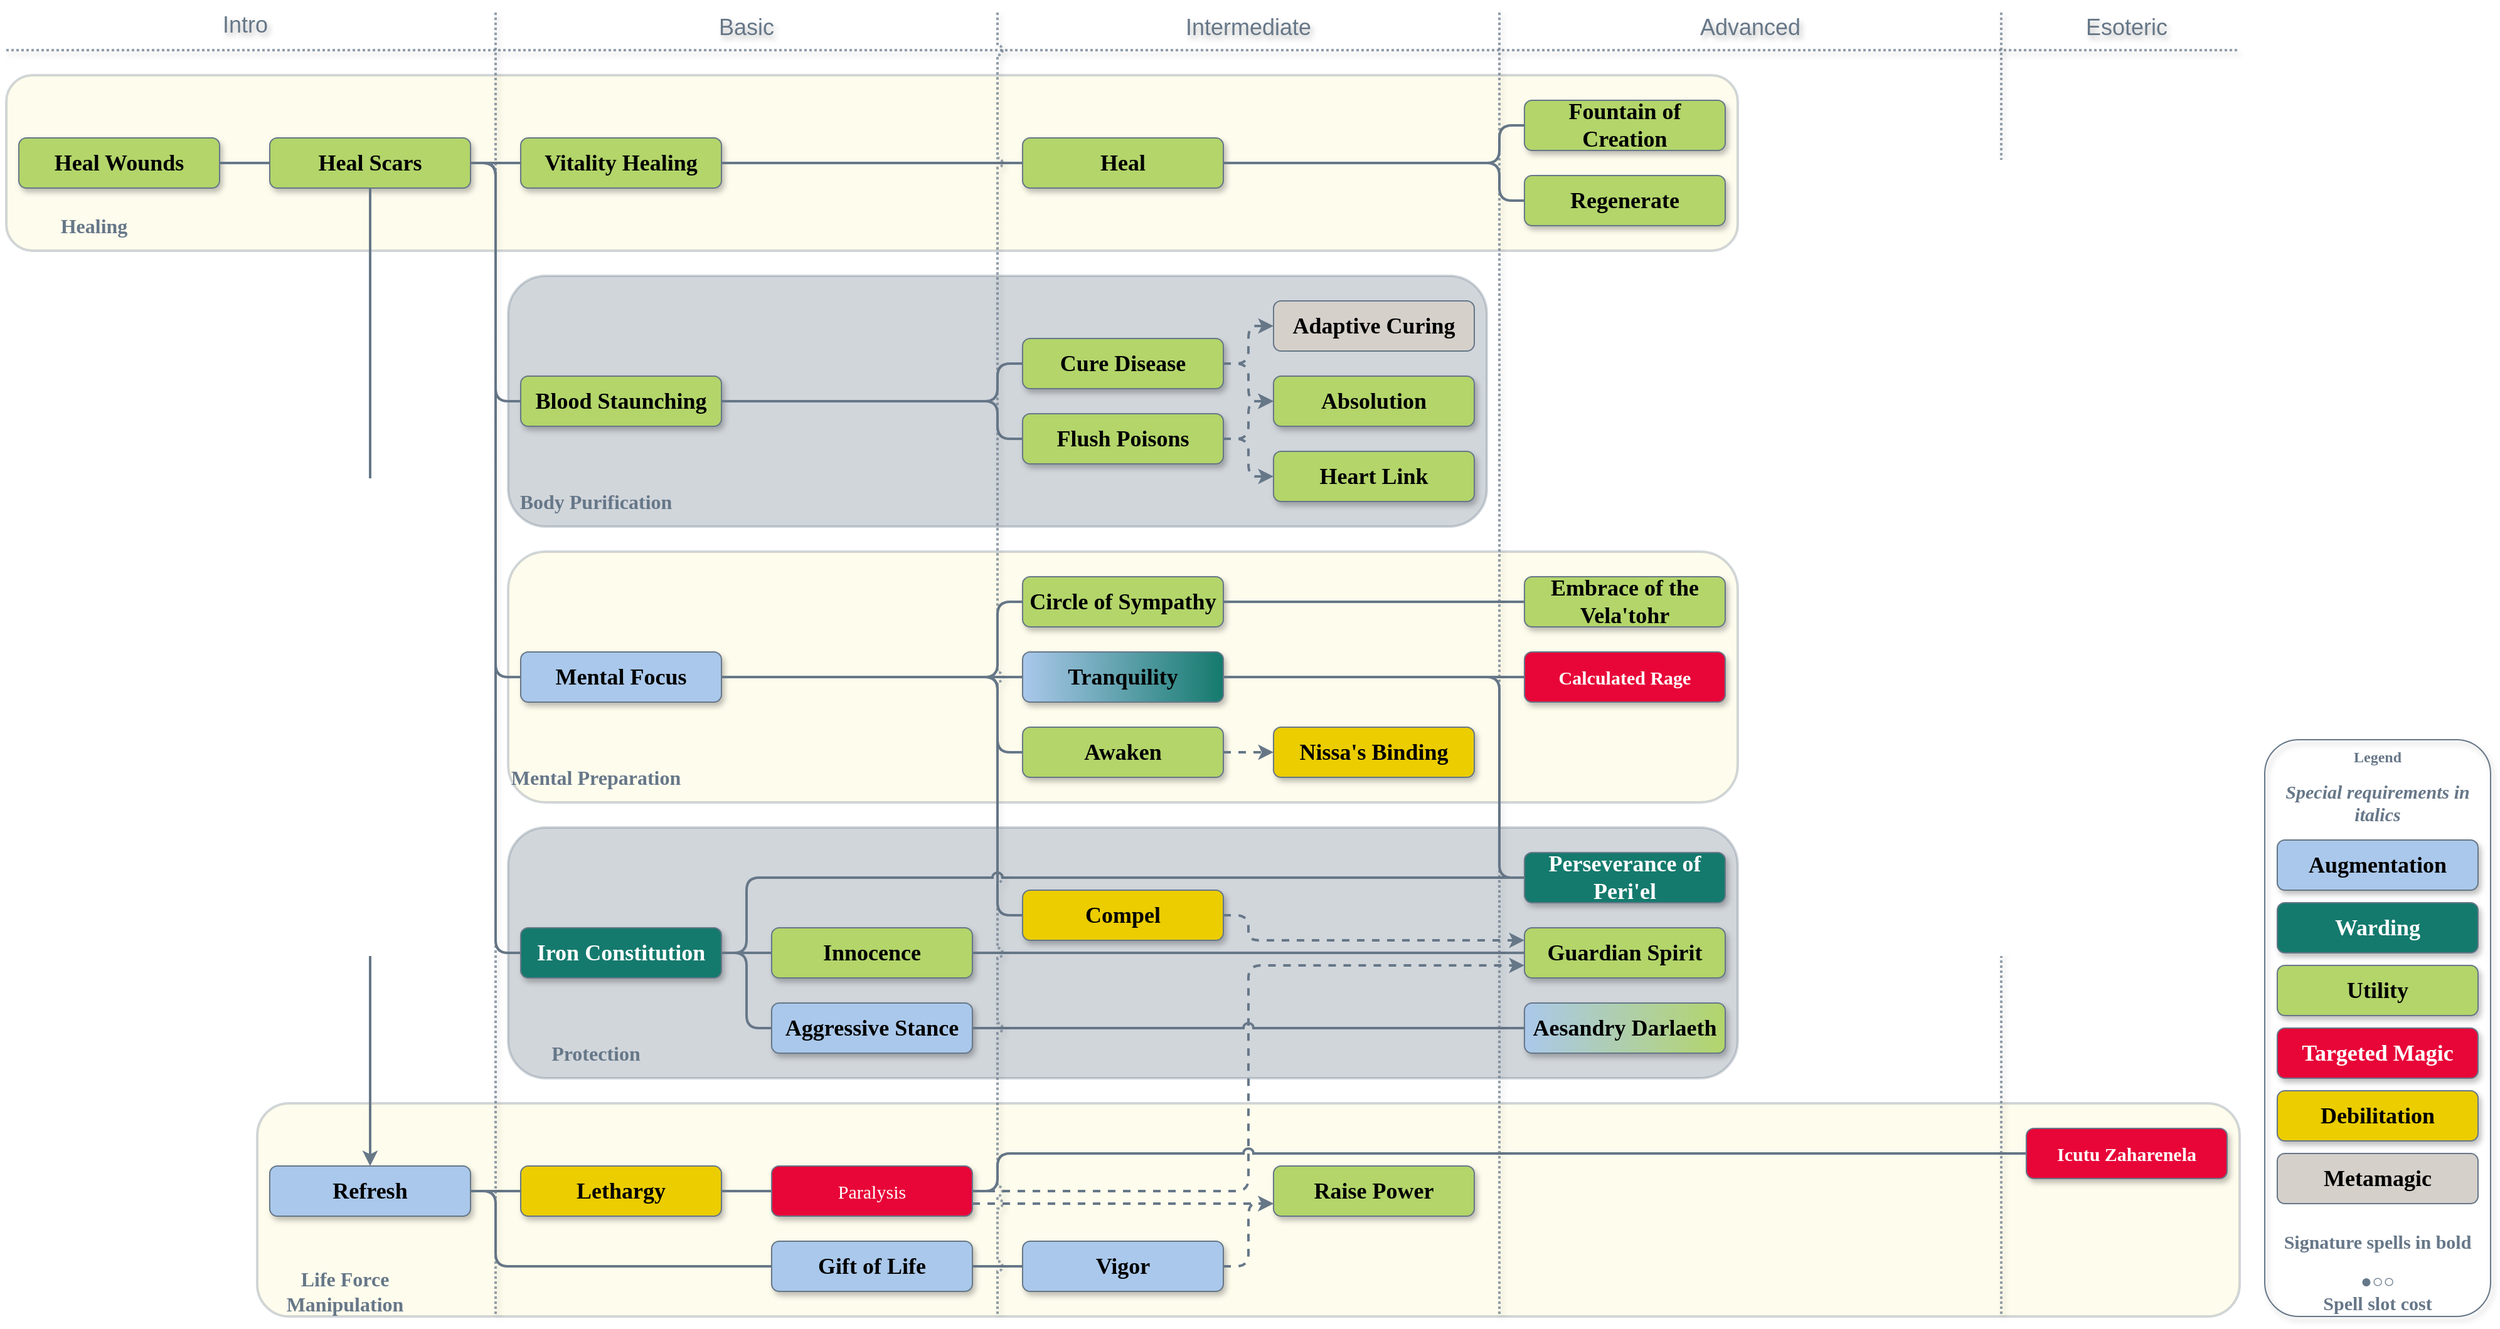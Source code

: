 <mxfile version="25.0.3">
  <diagram name="Page-1" id="PuFN-wMOv0jWiG4jprAx">
    <mxGraphModel dx="1548" dy="796" grid="1" gridSize="10" guides="1" tooltips="1" connect="1" arrows="1" fold="1" page="1" pageScale="1" pageWidth="1000" pageHeight="1060" background="none" math="0" shadow="0">
      <root>
        <mxCell id="0" />
        <mxCell id="DKlUDa0g7rmCu-vv5rfz-316" value="Spellbook borders" style="locked=1;" parent="0" />
        <mxCell id="DKlUDa0g7rmCu-vv5rfz-317" value="" style="rounded=1;fontFamily=Helvetica;fontSize=11;fontColor=default;labelBackgroundColor=none;fillColor=#FCF4C4;strokeColor=#667788;opacity=30;glass=0;shadow=0;align=center;verticalAlign=middle;gradientColor=none;strokeWidth=2;" parent="DKlUDa0g7rmCu-vv5rfz-316" vertex="1">
          <mxGeometry x="10" y="60" width="1380" height="140" as="geometry" />
        </mxCell>
        <mxCell id="DKlUDa0g7rmCu-vv5rfz-318" value="" style="rounded=1;fontFamily=Helvetica;fontSize=11;fontColor=default;labelBackgroundColor=none;fillColor=#667788;strokeColor=#667788;opacity=30;glass=0;shadow=0;align=center;verticalAlign=middle;gradientColor=none;strokeWidth=2;" parent="DKlUDa0g7rmCu-vv5rfz-316" vertex="1">
          <mxGeometry x="410" y="220" width="780" height="200" as="geometry" />
        </mxCell>
        <mxCell id="4LNg5v-IOajOxHjOTWhF-4" value="Body Purification" style="text;align=center;verticalAlign=middle;whiteSpace=wrap;rounded=0;fontStyle=1;fontSize=16;fontFamily=Georgia;fontColor=#667788;strokeColor=none;" parent="DKlUDa0g7rmCu-vv5rfz-316" vertex="1">
          <mxGeometry x="410" y="380" width="140" height="40" as="geometry" />
        </mxCell>
        <mxCell id="ByqBd_FR368xJn7YFOeK-137" value="Healing" style="text;align=center;verticalAlign=middle;whiteSpace=wrap;rounded=0;fontStyle=1;fontSize=16;fontFamily=Georgia;fontColor=#667788;strokeColor=none;" parent="DKlUDa0g7rmCu-vv5rfz-316" vertex="1">
          <mxGeometry x="10" y="160" width="140" height="40" as="geometry" />
        </mxCell>
        <mxCell id="AUKlwsZsXrIDSZh32TpE-76" value="" style="rounded=1;fontFamily=Helvetica;fontSize=11;fontColor=default;labelBackgroundColor=none;fillColor=#FCF4C4;strokeColor=#667788;opacity=30;glass=0;shadow=0;align=center;verticalAlign=middle;gradientColor=none;strokeWidth=2;" vertex="1" parent="DKlUDa0g7rmCu-vv5rfz-316">
          <mxGeometry x="410" y="440" width="980" height="200" as="geometry" />
        </mxCell>
        <mxCell id="AUKlwsZsXrIDSZh32TpE-77" value="Mental Preparation" style="text;align=center;verticalAlign=middle;whiteSpace=wrap;rounded=0;fontStyle=1;fontSize=16;fontFamily=Georgia;fontColor=#667788;strokeColor=none;" vertex="1" parent="DKlUDa0g7rmCu-vv5rfz-316">
          <mxGeometry x="410" y="600" width="140" height="40" as="geometry" />
        </mxCell>
        <mxCell id="AUKlwsZsXrIDSZh32TpE-78" value="" style="rounded=1;fontFamily=Helvetica;fontSize=11;fontColor=default;labelBackgroundColor=none;fillColor=#667788;strokeColor=#667788;opacity=30;glass=0;shadow=0;align=center;verticalAlign=middle;gradientColor=none;strokeWidth=2;" vertex="1" parent="DKlUDa0g7rmCu-vv5rfz-316">
          <mxGeometry x="410" y="660" width="980" height="200" as="geometry" />
        </mxCell>
        <mxCell id="AUKlwsZsXrIDSZh32TpE-79" value="Protection" style="text;align=center;verticalAlign=middle;whiteSpace=wrap;rounded=0;fontStyle=1;fontSize=16;fontFamily=Georgia;fontColor=#667788;strokeColor=none;" vertex="1" parent="DKlUDa0g7rmCu-vv5rfz-316">
          <mxGeometry x="410" y="820" width="140" height="40" as="geometry" />
        </mxCell>
        <mxCell id="AUKlwsZsXrIDSZh32TpE-80" value="" style="rounded=1;fontFamily=Helvetica;fontSize=11;fontColor=default;labelBackgroundColor=none;fillColor=#FCF4C4;strokeColor=#667788;opacity=30;glass=0;shadow=0;align=center;verticalAlign=middle;gradientColor=none;strokeWidth=2;" vertex="1" parent="DKlUDa0g7rmCu-vv5rfz-316">
          <mxGeometry x="210" y="880" width="1580" height="170" as="geometry" />
        </mxCell>
        <mxCell id="AUKlwsZsXrIDSZh32TpE-81" value="Life Force Manipulation" style="text;align=center;verticalAlign=middle;whiteSpace=wrap;rounded=0;fontStyle=1;fontSize=16;fontFamily=Georgia;fontColor=#667788;strokeColor=none;" vertex="1" parent="DKlUDa0g7rmCu-vv5rfz-316">
          <mxGeometry x="210" y="1010" width="140" height="40" as="geometry" />
        </mxCell>
        <mxCell id="DKlUDa0g7rmCu-vv5rfz-14" value="Shapes and Lines" style="" parent="0" />
        <mxCell id="ByqBd_FR368xJn7YFOeK-8" value="Heal Wounds" style="rounded=1;strokeWidth=1;strokeColor=#667788;textShadow=0;labelBackgroundColor=none;whiteSpace=wrap;fontSize=18;fontFamily=Georgia;fillColor=#B3D56A;fontColor=#000000;shadow=1;glass=0;align=center;verticalAlign=middle;fontStyle=1;resizable=1;" parent="DKlUDa0g7rmCu-vv5rfz-14" vertex="1">
          <mxGeometry x="20" y="110" width="160" height="40" as="geometry" />
        </mxCell>
        <mxCell id="AUKlwsZsXrIDSZh32TpE-1" value="Heal Scars" style="rounded=1;strokeWidth=1;strokeColor=#667788;textShadow=0;labelBackgroundColor=none;whiteSpace=wrap;fontSize=18;fontFamily=Georgia;fillColor=#B3D56A;fontColor=#000000;shadow=1;glass=0;align=center;verticalAlign=middle;fontStyle=1;resizable=1;" vertex="1" parent="DKlUDa0g7rmCu-vv5rfz-14">
          <mxGeometry x="220" y="110" width="160" height="40" as="geometry" />
        </mxCell>
        <mxCell id="AUKlwsZsXrIDSZh32TpE-2" value="Blood Staunching" style="rounded=1;strokeWidth=1;strokeColor=#667788;textShadow=0;labelBackgroundColor=none;whiteSpace=wrap;fontSize=18;fontFamily=Georgia;fillColor=#B3D56A;fontColor=#000000;shadow=1;glass=0;align=center;verticalAlign=middle;fontStyle=1;resizable=1;" vertex="1" parent="DKlUDa0g7rmCu-vv5rfz-14">
          <mxGeometry x="420" y="300" width="160" height="40" as="geometry" />
        </mxCell>
        <mxCell id="AUKlwsZsXrIDSZh32TpE-3" value="Heal" style="rounded=1;strokeWidth=1;strokeColor=#667788;textShadow=0;labelBackgroundColor=none;whiteSpace=wrap;fontSize=18;fontFamily=Georgia;fillColor=#B3D56A;fontColor=#000000;shadow=1;glass=0;align=center;verticalAlign=middle;fontStyle=1;resizable=1;" vertex="1" parent="DKlUDa0g7rmCu-vv5rfz-14">
          <mxGeometry x="820" y="110" width="160" height="40" as="geometry" />
        </mxCell>
        <mxCell id="AUKlwsZsXrIDSZh32TpE-4" value="Fountain of Creation" style="rounded=1;strokeWidth=1;strokeColor=#667788;textShadow=0;labelBackgroundColor=none;whiteSpace=wrap;fontSize=18;fontFamily=Georgia;fillColor=#B3D56A;fontColor=#000000;shadow=1;glass=0;align=center;verticalAlign=middle;fontStyle=1;resizable=1;" vertex="1" parent="DKlUDa0g7rmCu-vv5rfz-14">
          <mxGeometry x="1220" y="80" width="160" height="40" as="geometry" />
        </mxCell>
        <mxCell id="AUKlwsZsXrIDSZh32TpE-5" value="Regenerate" style="rounded=1;strokeWidth=1;strokeColor=#667788;textShadow=0;labelBackgroundColor=none;whiteSpace=wrap;fontSize=18;fontFamily=Georgia;fillColor=#B3D56A;fontColor=#000000;shadow=1;glass=0;align=center;verticalAlign=middle;fontStyle=1;resizable=1;" vertex="1" parent="DKlUDa0g7rmCu-vv5rfz-14">
          <mxGeometry x="1220" y="140" width="160" height="40" as="geometry" />
        </mxCell>
        <mxCell id="AUKlwsZsXrIDSZh32TpE-6" value="Cure Disease" style="rounded=1;strokeWidth=1;strokeColor=#667788;textShadow=0;labelBackgroundColor=none;whiteSpace=wrap;fontSize=18;fontFamily=Georgia;fillColor=#B3D56A;fontColor=#000000;shadow=1;glass=0;align=center;verticalAlign=middle;fontStyle=1;resizable=1;" vertex="1" parent="DKlUDa0g7rmCu-vv5rfz-14">
          <mxGeometry x="820" y="270" width="160" height="40" as="geometry" />
        </mxCell>
        <mxCell id="AUKlwsZsXrIDSZh32TpE-7" value="Flush Poisons" style="rounded=1;strokeWidth=1;strokeColor=#667788;textShadow=0;labelBackgroundColor=none;whiteSpace=wrap;fontSize=18;fontFamily=Georgia;fillColor=#B3D56A;fontColor=#000000;shadow=1;glass=0;align=center;verticalAlign=middle;fontStyle=1;resizable=1;" vertex="1" parent="DKlUDa0g7rmCu-vv5rfz-14">
          <mxGeometry x="820" y="330" width="160" height="40" as="geometry" />
        </mxCell>
        <mxCell id="AUKlwsZsXrIDSZh32TpE-8" value="Heart Link" style="rounded=1;strokeWidth=1;strokeColor=#667788;textShadow=0;labelBackgroundColor=none;whiteSpace=wrap;fontSize=18;fontFamily=Georgia;fillColor=#B3D56A;fontColor=#000000;shadow=1;glass=0;align=center;verticalAlign=middle;fontStyle=1;resizable=1;" vertex="1" parent="DKlUDa0g7rmCu-vv5rfz-14">
          <mxGeometry x="1020" y="360" width="160" height="40" as="geometry" />
        </mxCell>
        <mxCell id="AUKlwsZsXrIDSZh32TpE-9" value="Absolution" style="rounded=1;strokeWidth=1;strokeColor=#667788;textShadow=0;labelBackgroundColor=none;whiteSpace=wrap;fontSize=18;fontFamily=Georgia;fillColor=#B3D56A;fontColor=#000000;shadow=1;glass=0;align=center;verticalAlign=middle;fontStyle=1;resizable=1;" vertex="1" parent="DKlUDa0g7rmCu-vv5rfz-14">
          <mxGeometry x="1020" y="300" width="160" height="40" as="geometry" />
        </mxCell>
        <mxCell id="AUKlwsZsXrIDSZh32TpE-10" value="Adaptive Curing" style="rounded=1;strokeWidth=1;strokeColor=#667788;textShadow=0;labelBackgroundColor=none;whiteSpace=wrap;fontSize=18;fontFamily=Georgia;fillColor=#D5D0CA;fontColor=#000000;shadow=0;glass=0;align=center;verticalAlign=middle;fontStyle=1;resizable=1;" vertex="1" parent="DKlUDa0g7rmCu-vv5rfz-14">
          <mxGeometry x="1020" y="240" width="160" height="40" as="geometry" />
        </mxCell>
        <mxCell id="AUKlwsZsXrIDSZh32TpE-28" value="Esoteric" style="text;align=center;verticalAlign=middle;resizable=0;points=[];autosize=0;strokeColor=none;fillColor=none;fontFamily=Helvetica;fontSize=18;fontColor=#667788;labelBackgroundColor=none;textShadow=1;" vertex="1" parent="DKlUDa0g7rmCu-vv5rfz-14">
          <mxGeometry x="1640" width="120" height="40" as="geometry" />
        </mxCell>
        <mxCell id="AUKlwsZsXrIDSZh32TpE-11" value="Mental Focus" style="rounded=1;strokeWidth=1;strokeColor=#667788;textShadow=0;labelBackgroundColor=none;whiteSpace=wrap;fontSize=18;fontFamily=Georgia;fillColor=#AAC8EB;fontColor=#000000;shadow=1;glass=0;align=center;verticalAlign=middle;fontStyle=1;resizable=1;" vertex="1" parent="DKlUDa0g7rmCu-vv5rfz-14">
          <mxGeometry x="420" y="520" width="160" height="40" as="geometry" />
        </mxCell>
        <mxCell id="AUKlwsZsXrIDSZh32TpE-12" value="Awaken" style="rounded=1;strokeWidth=1;strokeColor=#667788;textShadow=0;labelBackgroundColor=none;whiteSpace=wrap;fontSize=18;fontFamily=Georgia;fillColor=#B3D56A;fontColor=#000000;shadow=1;glass=0;align=center;verticalAlign=middle;fontStyle=1;resizable=1;" vertex="1" parent="DKlUDa0g7rmCu-vv5rfz-14">
          <mxGeometry x="820" y="580" width="160" height="40" as="geometry" />
        </mxCell>
        <mxCell id="AUKlwsZsXrIDSZh32TpE-13" value="Aggressive Stance" style="rounded=1;strokeWidth=1;strokeColor=#667788;textShadow=0;labelBackgroundColor=none;whiteSpace=wrap;fontSize=18;fontFamily=Georgia;fillColor=#AAC8EB;fontColor=#000000;shadow=1;glass=0;align=center;verticalAlign=middle;fontStyle=1;resizable=1;" vertex="1" parent="DKlUDa0g7rmCu-vv5rfz-14">
          <mxGeometry x="620" y="800" width="160" height="40" as="geometry" />
        </mxCell>
        <mxCell id="AUKlwsZsXrIDSZh32TpE-14" value="Iron Constitution" style="rounded=1;strokeWidth=1;strokeColor=#667788;textShadow=0;labelBackgroundColor=none;whiteSpace=wrap;fontSize=18;fontFamily=Georgia;fillColor=#147A6D;fontColor=#FFFFFF;shadow=1;glass=0;align=center;verticalAlign=middle;fontStyle=1;resizable=1;" vertex="1" parent="DKlUDa0g7rmCu-vv5rfz-14">
          <mxGeometry x="420" y="740" width="160" height="40" as="geometry" />
        </mxCell>
        <mxCell id="AUKlwsZsXrIDSZh32TpE-15" value="Innocence" style="rounded=1;strokeWidth=1;strokeColor=#667788;textShadow=0;labelBackgroundColor=none;whiteSpace=wrap;fontSize=18;fontFamily=Georgia;fillColor=#B3D56A;fontColor=#000000;shadow=1;glass=0;align=center;verticalAlign=middle;fontStyle=1;resizable=1;" vertex="1" parent="DKlUDa0g7rmCu-vv5rfz-14">
          <mxGeometry x="620" y="740" width="160" height="40" as="geometry" />
        </mxCell>
        <mxCell id="AUKlwsZsXrIDSZh32TpE-16" value="Embrace of the Vela&#39;tohr" style="rounded=1;strokeWidth=1;strokeColor=#667788;textShadow=0;labelBackgroundColor=none;whiteSpace=wrap;fontSize=18;fontFamily=Georgia;fillColor=#B3D56A;fontColor=#000000;shadow=1;glass=0;align=center;verticalAlign=middle;fontStyle=1;resizable=1;" vertex="1" parent="DKlUDa0g7rmCu-vv5rfz-14">
          <mxGeometry x="1220" y="460" width="160" height="40" as="geometry" />
        </mxCell>
        <mxCell id="AUKlwsZsXrIDSZh32TpE-17" value="Calculated Rage" style="rounded=1;strokeWidth=1;strokeColor=#667788;textShadow=0;labelBackgroundColor=none;whiteSpace=wrap;fontSize=15;fontFamily=Georgia;fillColor=#E80538;fontColor=#FFFFFF;shadow=1;glass=0;align=center;verticalAlign=middle;fontStyle=1;resizable=1;" vertex="1" parent="DKlUDa0g7rmCu-vv5rfz-14">
          <mxGeometry x="1220" y="520" width="160" height="40" as="geometry" />
        </mxCell>
        <mxCell id="AUKlwsZsXrIDSZh32TpE-18" value="Aesandry Darlaeth" style="rounded=1;strokeWidth=1;strokeColor=#667788;textShadow=0;labelBackgroundColor=none;whiteSpace=wrap;fontSize=18;fontFamily=Georgia;fillColor=#AAC8EB;fontColor=#000000;shadow=1;glass=0;align=center;verticalAlign=middle;fontStyle=1;resizable=1;gradientColor=#B3D56A;gradientDirection=east;" vertex="1" parent="DKlUDa0g7rmCu-vv5rfz-14">
          <mxGeometry x="1220" y="800" width="160" height="40" as="geometry" />
        </mxCell>
        <mxCell id="AUKlwsZsXrIDSZh32TpE-19" value="Perseverance of Peri&#39;el" style="rounded=1;strokeWidth=1;strokeColor=#667788;textShadow=0;labelBackgroundColor=none;whiteSpace=wrap;fontSize=18;fontFamily=Georgia;fillColor=#147A6D;fontColor=#FFFFFF;shadow=1;glass=0;align=center;verticalAlign=middle;fontStyle=1;resizable=1;" vertex="1" parent="DKlUDa0g7rmCu-vv5rfz-14">
          <mxGeometry x="1220" y="680" width="160" height="40" as="geometry" />
        </mxCell>
        <mxCell id="AUKlwsZsXrIDSZh32TpE-20" value="Guardian Spirit" style="rounded=1;strokeWidth=1;strokeColor=#667788;textShadow=0;labelBackgroundColor=none;whiteSpace=wrap;fontSize=18;fontFamily=Georgia;fillColor=#B3D56A;fontColor=#000000;shadow=1;glass=0;align=center;verticalAlign=middle;fontStyle=1;resizable=1;" vertex="1" parent="DKlUDa0g7rmCu-vv5rfz-14">
          <mxGeometry x="1220" y="740" width="160" height="40" as="geometry" />
        </mxCell>
        <mxCell id="AUKlwsZsXrIDSZh32TpE-21" value="Compel" style="rounded=1;strokeWidth=1;strokeColor=#667788;textShadow=0;labelBackgroundColor=none;whiteSpace=wrap;fontSize=18;fontFamily=Georgia;fillColor=#EBCD00;fontColor=#000000;shadow=1;glass=0;align=center;verticalAlign=middle;fontStyle=1;resizable=1;" vertex="1" parent="DKlUDa0g7rmCu-vv5rfz-14">
          <mxGeometry x="820" y="710" width="160" height="40" as="geometry" />
        </mxCell>
        <mxCell id="AUKlwsZsXrIDSZh32TpE-22" value="Refresh" style="rounded=1;strokeWidth=1;strokeColor=#667788;textShadow=0;labelBackgroundColor=none;whiteSpace=wrap;fontSize=18;fontFamily=Georgia;fillColor=#AAC8EB;fontColor=#000000;shadow=1;glass=0;align=center;verticalAlign=middle;fontStyle=1;resizable=1;" vertex="1" parent="DKlUDa0g7rmCu-vv5rfz-14">
          <mxGeometry x="220" y="930" width="160" height="40" as="geometry" />
        </mxCell>
        <mxCell id="AUKlwsZsXrIDSZh32TpE-23" value="Paralysis" style="rounded=1;strokeWidth=1;strokeColor=#667788;textShadow=0;labelBackgroundColor=none;whiteSpace=wrap;fontSize=15;fontFamily=Georgia;fillColor=#E80538;fontColor=#FFFFFF;shadow=1;glass=0;align=center;verticalAlign=middle;fontStyle=0;resizable=1;" vertex="1" parent="DKlUDa0g7rmCu-vv5rfz-14">
          <mxGeometry x="620" y="930" width="160" height="40" as="geometry" />
        </mxCell>
        <mxCell id="AUKlwsZsXrIDSZh32TpE-24" value="Lethargy" style="rounded=1;strokeWidth=1;strokeColor=#667788;textShadow=0;labelBackgroundColor=none;whiteSpace=wrap;fontSize=18;fontFamily=Georgia;fillColor=#EBCD00;fontColor=#000000;shadow=1;glass=0;align=center;verticalAlign=middle;fontStyle=1;resizable=1;" vertex="1" parent="DKlUDa0g7rmCu-vv5rfz-14">
          <mxGeometry x="420" y="930" width="160" height="40" as="geometry" />
        </mxCell>
        <mxCell id="AUKlwsZsXrIDSZh32TpE-25" value="Gift of Life" style="rounded=1;strokeWidth=1;strokeColor=#667788;textShadow=0;labelBackgroundColor=none;whiteSpace=wrap;fontSize=18;fontFamily=Georgia;fillColor=#AAC8EB;fontColor=#000000;shadow=1;glass=0;align=center;verticalAlign=middle;fontStyle=1;resizable=1;" vertex="1" parent="DKlUDa0g7rmCu-vv5rfz-14">
          <mxGeometry x="620" y="990" width="160" height="40" as="geometry" />
        </mxCell>
        <mxCell id="AUKlwsZsXrIDSZh32TpE-26" value="Vigor" style="rounded=1;strokeWidth=1;strokeColor=#667788;textShadow=0;labelBackgroundColor=none;whiteSpace=wrap;fontSize=18;fontFamily=Georgia;fillColor=#AAC8EB;fontColor=#000000;shadow=1;glass=0;align=center;verticalAlign=middle;fontStyle=1;resizable=1;" vertex="1" parent="DKlUDa0g7rmCu-vv5rfz-14">
          <mxGeometry x="820" y="990" width="160" height="40" as="geometry" />
        </mxCell>
        <mxCell id="AUKlwsZsXrIDSZh32TpE-27" value="Raise Power" style="rounded=1;strokeWidth=1;strokeColor=#667788;textShadow=0;labelBackgroundColor=none;whiteSpace=wrap;fontSize=18;fontFamily=Georgia;fillColor=#B3D56A;fontColor=#000000;shadow=1;glass=0;align=center;verticalAlign=middle;fontStyle=1;resizable=1;" vertex="1" parent="DKlUDa0g7rmCu-vv5rfz-14">
          <mxGeometry x="1020" y="930" width="160" height="40" as="geometry" />
        </mxCell>
        <mxCell id="AUKlwsZsXrIDSZh32TpE-29" value="Icutu Zaharenela" style="rounded=1;strokeWidth=1;strokeColor=#667788;textShadow=0;labelBackgroundColor=none;whiteSpace=wrap;fontSize=15;fontFamily=Georgia;fillColor=#E80538;fontColor=#FFFFFF;shadow=1;glass=0;align=center;verticalAlign=middle;fontStyle=1;resizable=1;" vertex="1" parent="DKlUDa0g7rmCu-vv5rfz-14">
          <mxGeometry x="1620" y="900" width="160" height="40" as="geometry" />
        </mxCell>
        <mxCell id="AUKlwsZsXrIDSZh32TpE-31" value="Nissa&#39;s Binding" style="rounded=1;strokeWidth=1;strokeColor=#667788;textShadow=0;labelBackgroundColor=none;whiteSpace=wrap;fontSize=18;fontFamily=Georgia;fillColor=#EBCD00;fontColor=#000000;shadow=1;glass=0;align=center;verticalAlign=middle;fontStyle=1;resizable=1;" vertex="1" parent="DKlUDa0g7rmCu-vv5rfz-14">
          <mxGeometry x="1020" y="580" width="160" height="40" as="geometry" />
        </mxCell>
        <mxCell id="AUKlwsZsXrIDSZh32TpE-32" value="Circle of Sympathy" style="rounded=1;strokeWidth=1;strokeColor=#667788;textShadow=0;labelBackgroundColor=none;whiteSpace=wrap;fontSize=18;fontFamily=Georgia;fillColor=#B3D56A;fontColor=#000000;shadow=1;glass=0;align=center;verticalAlign=middle;fontStyle=1;resizable=1;" vertex="1" parent="DKlUDa0g7rmCu-vv5rfz-14">
          <mxGeometry x="820" y="460" width="160" height="40" as="geometry" />
        </mxCell>
        <mxCell id="AUKlwsZsXrIDSZh32TpE-33" value="Tranquility" style="rounded=1;strokeWidth=1;strokeColor=#667788;textShadow=0;labelBackgroundColor=none;whiteSpace=wrap;fontSize=18;fontFamily=Georgia;fillColor=#AAC8EB;fontColor=#000000;shadow=1;glass=0;align=center;verticalAlign=middle;fontStyle=1;resizable=1;gradientColor=#147A6D;gradientDirection=east;" vertex="1" parent="DKlUDa0g7rmCu-vv5rfz-14">
          <mxGeometry x="820" y="520" width="160" height="40" as="geometry" />
        </mxCell>
        <mxCell id="AUKlwsZsXrIDSZh32TpE-30" value="Vitality Healing" style="rounded=1;strokeWidth=1;strokeColor=#667788;textShadow=0;labelBackgroundColor=none;whiteSpace=wrap;fontSize=18;fontFamily=Georgia;fillColor=#B3D56A;fontColor=#000000;shadow=1;glass=0;align=center;verticalAlign=middle;fontStyle=1;resizable=1;" vertex="1" parent="DKlUDa0g7rmCu-vv5rfz-14">
          <mxGeometry x="420" y="110" width="160" height="40" as="geometry" />
        </mxCell>
        <mxCell id="AUKlwsZsXrIDSZh32TpE-34" style="edgeStyle=orthogonalEdgeStyle;rounded=1;orthogonalLoop=1;jettySize=auto;html=1;exitX=1;exitY=0.5;exitDx=0;exitDy=0;entryX=0;entryY=0.5;entryDx=0;entryDy=0;curved=0;strokeWidth=2;endArrow=none;endFill=0;strokeColor=#667788;" edge="1" parent="DKlUDa0g7rmCu-vv5rfz-14" source="ByqBd_FR368xJn7YFOeK-8" target="AUKlwsZsXrIDSZh32TpE-1">
          <mxGeometry relative="1" as="geometry" />
        </mxCell>
        <mxCell id="AUKlwsZsXrIDSZh32TpE-39" style="edgeStyle=orthogonalEdgeStyle;shape=connector;curved=0;rounded=1;orthogonalLoop=1;jettySize=auto;html=1;exitX=1;exitY=0.5;exitDx=0;exitDy=0;entryX=0;entryY=0.5;entryDx=0;entryDy=0;strokeColor=#667788;strokeWidth=2;align=center;verticalAlign=middle;fontFamily=Helvetica;fontSize=11;fontColor=default;labelBackgroundColor=default;endArrow=none;endFill=0;" edge="1" parent="DKlUDa0g7rmCu-vv5rfz-14" source="AUKlwsZsXrIDSZh32TpE-1" target="AUKlwsZsXrIDSZh32TpE-2">
          <mxGeometry relative="1" as="geometry" />
        </mxCell>
        <mxCell id="AUKlwsZsXrIDSZh32TpE-55" style="edgeStyle=orthogonalEdgeStyle;shape=connector;curved=0;rounded=1;orthogonalLoop=1;jettySize=auto;html=1;exitX=1;exitY=0.5;exitDx=0;exitDy=0;entryX=0;entryY=0.5;entryDx=0;entryDy=0;strokeColor=#667788;strokeWidth=2;align=center;verticalAlign=middle;fontFamily=Helvetica;fontSize=11;fontColor=default;labelBackgroundColor=default;endArrow=none;endFill=0;" edge="1" parent="DKlUDa0g7rmCu-vv5rfz-14" source="AUKlwsZsXrIDSZh32TpE-1" target="AUKlwsZsXrIDSZh32TpE-11">
          <mxGeometry relative="1" as="geometry" />
        </mxCell>
        <mxCell id="AUKlwsZsXrIDSZh32TpE-56" style="edgeStyle=orthogonalEdgeStyle;shape=connector;curved=0;rounded=1;orthogonalLoop=1;jettySize=auto;html=1;exitX=1;exitY=0.5;exitDx=0;exitDy=0;entryX=0;entryY=0.5;entryDx=0;entryDy=0;strokeColor=#667788;strokeWidth=2;align=center;verticalAlign=middle;fontFamily=Helvetica;fontSize=11;fontColor=default;labelBackgroundColor=default;endArrow=none;endFill=0;" edge="1" parent="DKlUDa0g7rmCu-vv5rfz-14" source="AUKlwsZsXrIDSZh32TpE-1" target="AUKlwsZsXrIDSZh32TpE-14">
          <mxGeometry relative="1" as="geometry" />
        </mxCell>
        <mxCell id="AUKlwsZsXrIDSZh32TpE-65" style="edgeStyle=orthogonalEdgeStyle;shape=connector;curved=0;rounded=1;orthogonalLoop=1;jettySize=auto;html=1;exitX=0.5;exitY=1;exitDx=0;exitDy=0;strokeColor=#667788;strokeWidth=2;align=center;verticalAlign=middle;fontFamily=Helvetica;fontSize=11;fontColor=default;labelBackgroundColor=default;endArrow=classic;endFill=1;entryX=0.5;entryY=0;entryDx=0;entryDy=0;" edge="1" parent="DKlUDa0g7rmCu-vv5rfz-14" source="AUKlwsZsXrIDSZh32TpE-1" target="AUKlwsZsXrIDSZh32TpE-22">
          <mxGeometry relative="1" as="geometry">
            <mxPoint x="300.176" y="950" as="targetPoint" />
          </mxGeometry>
        </mxCell>
        <mxCell id="AUKlwsZsXrIDSZh32TpE-40" style="edgeStyle=orthogonalEdgeStyle;shape=connector;curved=0;rounded=1;orthogonalLoop=1;jettySize=auto;html=1;exitX=1;exitY=0.5;exitDx=0;exitDy=0;entryX=0;entryY=0.5;entryDx=0;entryDy=0;strokeColor=#667788;strokeWidth=2;align=center;verticalAlign=middle;fontFamily=Helvetica;fontSize=11;fontColor=default;labelBackgroundColor=default;endArrow=none;endFill=0;" edge="1" parent="DKlUDa0g7rmCu-vv5rfz-14" source="AUKlwsZsXrIDSZh32TpE-2" target="AUKlwsZsXrIDSZh32TpE-6">
          <mxGeometry relative="1" as="geometry">
            <Array as="points">
              <mxPoint x="800" y="320" />
              <mxPoint x="800" y="290" />
            </Array>
          </mxGeometry>
        </mxCell>
        <mxCell id="AUKlwsZsXrIDSZh32TpE-41" style="edgeStyle=orthogonalEdgeStyle;shape=connector;curved=0;rounded=1;orthogonalLoop=1;jettySize=auto;html=1;exitX=1;exitY=0.5;exitDx=0;exitDy=0;entryX=0;entryY=0.5;entryDx=0;entryDy=0;strokeColor=#667788;strokeWidth=2;align=center;verticalAlign=middle;fontFamily=Helvetica;fontSize=11;fontColor=default;labelBackgroundColor=default;endArrow=none;endFill=0;" edge="1" parent="DKlUDa0g7rmCu-vv5rfz-14" source="AUKlwsZsXrIDSZh32TpE-2" target="AUKlwsZsXrIDSZh32TpE-7">
          <mxGeometry relative="1" as="geometry">
            <Array as="points">
              <mxPoint x="800" y="320" />
              <mxPoint x="800" y="350" />
            </Array>
          </mxGeometry>
        </mxCell>
        <mxCell id="AUKlwsZsXrIDSZh32TpE-37" style="edgeStyle=orthogonalEdgeStyle;shape=connector;curved=0;rounded=1;orthogonalLoop=1;jettySize=auto;html=1;exitX=1;exitY=0.5;exitDx=0;exitDy=0;entryX=0;entryY=0.5;entryDx=0;entryDy=0;strokeColor=#667788;strokeWidth=2;align=center;verticalAlign=middle;fontFamily=Helvetica;fontSize=11;fontColor=default;labelBackgroundColor=default;endArrow=none;endFill=0;" edge="1" parent="DKlUDa0g7rmCu-vv5rfz-14" source="AUKlwsZsXrIDSZh32TpE-3" target="AUKlwsZsXrIDSZh32TpE-4">
          <mxGeometry relative="1" as="geometry">
            <Array as="points">
              <mxPoint x="1200" y="130" />
              <mxPoint x="1200" y="100" />
            </Array>
          </mxGeometry>
        </mxCell>
        <mxCell id="AUKlwsZsXrIDSZh32TpE-38" style="edgeStyle=orthogonalEdgeStyle;shape=connector;curved=0;rounded=1;orthogonalLoop=1;jettySize=auto;html=1;exitX=1;exitY=0.5;exitDx=0;exitDy=0;entryX=0;entryY=0.5;entryDx=0;entryDy=0;strokeColor=#667788;strokeWidth=2;align=center;verticalAlign=middle;fontFamily=Helvetica;fontSize=11;fontColor=default;labelBackgroundColor=default;endArrow=none;endFill=0;" edge="1" parent="DKlUDa0g7rmCu-vv5rfz-14" source="AUKlwsZsXrIDSZh32TpE-3" target="AUKlwsZsXrIDSZh32TpE-5">
          <mxGeometry relative="1" as="geometry">
            <Array as="points">
              <mxPoint x="1200" y="130" />
              <mxPoint x="1200" y="160" />
            </Array>
          </mxGeometry>
        </mxCell>
        <mxCell id="AUKlwsZsXrIDSZh32TpE-42" style="edgeStyle=orthogonalEdgeStyle;shape=connector;curved=0;rounded=1;orthogonalLoop=1;jettySize=auto;html=1;exitX=1;exitY=0.5;exitDx=0;exitDy=0;entryX=0;entryY=0.5;entryDx=0;entryDy=0;strokeColor=#667788;strokeWidth=2;align=center;verticalAlign=middle;fontFamily=Helvetica;fontSize=11;fontColor=default;labelBackgroundColor=default;endArrow=classic;endFill=1;dashed=1;" edge="1" parent="DKlUDa0g7rmCu-vv5rfz-14" source="AUKlwsZsXrIDSZh32TpE-6" target="AUKlwsZsXrIDSZh32TpE-10">
          <mxGeometry relative="1" as="geometry" />
        </mxCell>
        <mxCell id="AUKlwsZsXrIDSZh32TpE-45" style="edgeStyle=orthogonalEdgeStyle;shape=connector;curved=0;rounded=1;orthogonalLoop=1;jettySize=auto;html=1;exitX=1;exitY=0.5;exitDx=0;exitDy=0;entryX=0;entryY=0.5;entryDx=0;entryDy=0;strokeColor=#667788;strokeWidth=2;align=center;verticalAlign=middle;fontFamily=Helvetica;fontSize=11;fontColor=default;labelBackgroundColor=default;endArrow=classic;endFill=1;dashed=1;" edge="1" parent="DKlUDa0g7rmCu-vv5rfz-14" source="AUKlwsZsXrIDSZh32TpE-6" target="AUKlwsZsXrIDSZh32TpE-9">
          <mxGeometry relative="1" as="geometry" />
        </mxCell>
        <mxCell id="AUKlwsZsXrIDSZh32TpE-43" style="edgeStyle=orthogonalEdgeStyle;shape=connector;curved=0;rounded=1;orthogonalLoop=1;jettySize=auto;html=1;exitX=1;exitY=0.5;exitDx=0;exitDy=0;entryX=0;entryY=0.5;entryDx=0;entryDy=0;strokeColor=#667788;strokeWidth=2;align=center;verticalAlign=middle;fontFamily=Helvetica;fontSize=11;fontColor=default;labelBackgroundColor=default;endArrow=classic;endFill=1;dashed=1;" edge="1" parent="DKlUDa0g7rmCu-vv5rfz-14" source="AUKlwsZsXrIDSZh32TpE-7" target="AUKlwsZsXrIDSZh32TpE-9">
          <mxGeometry relative="1" as="geometry" />
        </mxCell>
        <mxCell id="AUKlwsZsXrIDSZh32TpE-44" style="edgeStyle=orthogonalEdgeStyle;shape=connector;curved=0;rounded=1;orthogonalLoop=1;jettySize=auto;html=1;exitX=1;exitY=0.5;exitDx=0;exitDy=0;entryX=0;entryY=0.5;entryDx=0;entryDy=0;strokeColor=#667788;strokeWidth=2;align=center;verticalAlign=middle;fontFamily=Helvetica;fontSize=11;fontColor=default;labelBackgroundColor=default;endArrow=classic;endFill=1;dashed=1;" edge="1" parent="DKlUDa0g7rmCu-vv5rfz-14" source="AUKlwsZsXrIDSZh32TpE-7" target="AUKlwsZsXrIDSZh32TpE-8">
          <mxGeometry relative="1" as="geometry" />
        </mxCell>
        <mxCell id="AUKlwsZsXrIDSZh32TpE-48" style="edgeStyle=orthogonalEdgeStyle;shape=connector;curved=0;rounded=1;orthogonalLoop=1;jettySize=auto;html=1;exitX=1;exitY=0.5;exitDx=0;exitDy=0;entryX=0;entryY=0.5;entryDx=0;entryDy=0;strokeColor=#667788;strokeWidth=2;align=center;verticalAlign=middle;fontFamily=Helvetica;fontSize=11;fontColor=default;labelBackgroundColor=default;endArrow=none;endFill=0;" edge="1" parent="DKlUDa0g7rmCu-vv5rfz-14" source="AUKlwsZsXrIDSZh32TpE-11" target="AUKlwsZsXrIDSZh32TpE-12">
          <mxGeometry relative="1" as="geometry">
            <Array as="points">
              <mxPoint x="800" y="540" />
              <mxPoint x="800" y="600" />
            </Array>
          </mxGeometry>
        </mxCell>
        <mxCell id="AUKlwsZsXrIDSZh32TpE-49" style="edgeStyle=orthogonalEdgeStyle;shape=connector;curved=0;rounded=1;orthogonalLoop=1;jettySize=auto;html=1;exitX=1;exitY=0.5;exitDx=0;exitDy=0;entryX=0;entryY=0.5;entryDx=0;entryDy=0;strokeColor=#667788;strokeWidth=2;align=center;verticalAlign=middle;fontFamily=Helvetica;fontSize=11;fontColor=default;labelBackgroundColor=default;endArrow=none;endFill=0;" edge="1" parent="DKlUDa0g7rmCu-vv5rfz-14" source="AUKlwsZsXrIDSZh32TpE-11" target="AUKlwsZsXrIDSZh32TpE-32">
          <mxGeometry relative="1" as="geometry">
            <Array as="points">
              <mxPoint x="800" y="540" />
              <mxPoint x="800" y="480" />
            </Array>
          </mxGeometry>
        </mxCell>
        <mxCell id="AUKlwsZsXrIDSZh32TpE-51" style="edgeStyle=orthogonalEdgeStyle;shape=connector;curved=0;rounded=1;orthogonalLoop=1;jettySize=auto;html=1;exitX=1;exitY=0.5;exitDx=0;exitDy=0;entryX=0;entryY=0.5;entryDx=0;entryDy=0;strokeColor=#667788;strokeWidth=2;align=center;verticalAlign=middle;fontFamily=Helvetica;fontSize=11;fontColor=default;labelBackgroundColor=default;endArrow=none;endFill=0;" edge="1" parent="DKlUDa0g7rmCu-vv5rfz-14" source="AUKlwsZsXrIDSZh32TpE-11" target="AUKlwsZsXrIDSZh32TpE-33">
          <mxGeometry relative="1" as="geometry">
            <Array as="points">
              <mxPoint x="690" y="540" />
              <mxPoint x="690" y="540" />
            </Array>
          </mxGeometry>
        </mxCell>
        <mxCell id="AUKlwsZsXrIDSZh32TpE-59" style="edgeStyle=orthogonalEdgeStyle;shape=connector;curved=0;rounded=1;orthogonalLoop=1;jettySize=auto;html=1;exitX=1;exitY=0.5;exitDx=0;exitDy=0;entryX=0;entryY=0.5;entryDx=0;entryDy=0;strokeColor=#667788;strokeWidth=2;align=center;verticalAlign=middle;fontFamily=Helvetica;fontSize=11;fontColor=default;labelBackgroundColor=default;endArrow=none;endFill=0;" edge="1" parent="DKlUDa0g7rmCu-vv5rfz-14" source="AUKlwsZsXrIDSZh32TpE-11" target="AUKlwsZsXrIDSZh32TpE-21">
          <mxGeometry relative="1" as="geometry">
            <Array as="points">
              <mxPoint x="800" y="540" />
              <mxPoint x="800" y="730" />
            </Array>
          </mxGeometry>
        </mxCell>
        <mxCell id="AUKlwsZsXrIDSZh32TpE-50" style="edgeStyle=orthogonalEdgeStyle;shape=connector;curved=0;rounded=1;orthogonalLoop=1;jettySize=auto;html=1;exitX=1;exitY=0.5;exitDx=0;exitDy=0;entryX=0;entryY=0.5;entryDx=0;entryDy=0;strokeColor=#667788;strokeWidth=2;align=center;verticalAlign=middle;fontFamily=Helvetica;fontSize=11;fontColor=default;labelBackgroundColor=default;endArrow=classic;endFill=1;dashed=1;" edge="1" parent="DKlUDa0g7rmCu-vv5rfz-14" source="AUKlwsZsXrIDSZh32TpE-12" target="AUKlwsZsXrIDSZh32TpE-31">
          <mxGeometry relative="1" as="geometry" />
        </mxCell>
        <mxCell id="AUKlwsZsXrIDSZh32TpE-57" style="edgeStyle=orthogonalEdgeStyle;shape=connector;curved=0;rounded=1;orthogonalLoop=1;jettySize=auto;html=1;exitX=1;exitY=0.5;exitDx=0;exitDy=0;entryX=0;entryY=0.5;entryDx=0;entryDy=0;strokeColor=#667788;strokeWidth=2;align=center;verticalAlign=middle;fontFamily=Helvetica;fontSize=11;fontColor=default;labelBackgroundColor=default;endArrow=none;endFill=0;" edge="1" parent="DKlUDa0g7rmCu-vv5rfz-14" source="AUKlwsZsXrIDSZh32TpE-14" target="AUKlwsZsXrIDSZh32TpE-15">
          <mxGeometry relative="1" as="geometry" />
        </mxCell>
        <mxCell id="AUKlwsZsXrIDSZh32TpE-58" style="edgeStyle=orthogonalEdgeStyle;shape=connector;curved=0;rounded=1;orthogonalLoop=1;jettySize=auto;html=1;exitX=1;exitY=0.5;exitDx=0;exitDy=0;entryX=0;entryY=0.5;entryDx=0;entryDy=0;strokeColor=#667788;strokeWidth=2;align=center;verticalAlign=middle;fontFamily=Helvetica;fontSize=11;fontColor=default;labelBackgroundColor=default;endArrow=none;endFill=0;" edge="1" parent="DKlUDa0g7rmCu-vv5rfz-14" source="AUKlwsZsXrIDSZh32TpE-14" target="AUKlwsZsXrIDSZh32TpE-13">
          <mxGeometry relative="1" as="geometry" />
        </mxCell>
        <mxCell id="AUKlwsZsXrIDSZh32TpE-63" style="edgeStyle=orthogonalEdgeStyle;shape=connector;curved=0;rounded=1;orthogonalLoop=1;jettySize=auto;html=1;exitX=1;exitY=0.5;exitDx=0;exitDy=0;entryX=0;entryY=0.5;entryDx=0;entryDy=0;strokeColor=#667788;strokeWidth=2;align=center;verticalAlign=middle;fontFamily=Helvetica;fontSize=11;fontColor=default;labelBackgroundColor=default;endArrow=none;endFill=0;" edge="1" parent="DKlUDa0g7rmCu-vv5rfz-14" source="AUKlwsZsXrIDSZh32TpE-15" target="AUKlwsZsXrIDSZh32TpE-20">
          <mxGeometry relative="1" as="geometry" />
        </mxCell>
        <mxCell id="AUKlwsZsXrIDSZh32TpE-64" style="edgeStyle=orthogonalEdgeStyle;shape=connector;curved=0;rounded=1;orthogonalLoop=1;jettySize=auto;html=1;exitX=1;exitY=0.5;exitDx=0;exitDy=0;entryX=0;entryY=0.25;entryDx=0;entryDy=0;strokeColor=#667788;strokeWidth=2;align=center;verticalAlign=middle;fontFamily=Helvetica;fontSize=11;fontColor=default;labelBackgroundColor=default;endArrow=classic;endFill=1;dashed=1;" edge="1" parent="DKlUDa0g7rmCu-vv5rfz-14" source="AUKlwsZsXrIDSZh32TpE-21" target="AUKlwsZsXrIDSZh32TpE-20">
          <mxGeometry relative="1" as="geometry">
            <Array as="points">
              <mxPoint x="1000" y="730" />
              <mxPoint x="1000" y="750" />
            </Array>
          </mxGeometry>
        </mxCell>
        <mxCell id="AUKlwsZsXrIDSZh32TpE-66" style="edgeStyle=orthogonalEdgeStyle;shape=connector;curved=0;rounded=1;orthogonalLoop=1;jettySize=auto;html=1;exitX=1;exitY=0.5;exitDx=0;exitDy=0;entryX=0;entryY=0.5;entryDx=0;entryDy=0;strokeColor=#667788;strokeWidth=2;align=center;verticalAlign=middle;fontFamily=Helvetica;fontSize=11;fontColor=default;labelBackgroundColor=default;endArrow=none;endFill=0;" edge="1" parent="DKlUDa0g7rmCu-vv5rfz-14" source="AUKlwsZsXrIDSZh32TpE-22" target="AUKlwsZsXrIDSZh32TpE-25">
          <mxGeometry relative="1" as="geometry">
            <Array as="points">
              <mxPoint x="400" y="950" />
              <mxPoint x="400" y="1010" />
            </Array>
          </mxGeometry>
        </mxCell>
        <mxCell id="AUKlwsZsXrIDSZh32TpE-67" style="edgeStyle=orthogonalEdgeStyle;shape=connector;curved=0;rounded=1;orthogonalLoop=1;jettySize=auto;html=1;exitX=1;exitY=0.5;exitDx=0;exitDy=0;entryX=0;entryY=0.5;entryDx=0;entryDy=0;strokeColor=#667788;strokeWidth=2;align=center;verticalAlign=middle;fontFamily=Helvetica;fontSize=11;fontColor=default;labelBackgroundColor=default;endArrow=none;endFill=0;" edge="1" parent="DKlUDa0g7rmCu-vv5rfz-14" source="AUKlwsZsXrIDSZh32TpE-22" target="AUKlwsZsXrIDSZh32TpE-24">
          <mxGeometry relative="1" as="geometry" />
        </mxCell>
        <mxCell id="AUKlwsZsXrIDSZh32TpE-70" style="edgeStyle=orthogonalEdgeStyle;shape=connector;curved=0;rounded=1;orthogonalLoop=1;jettySize=auto;html=1;exitX=1;exitY=0.75;exitDx=0;exitDy=0;entryX=0;entryY=0.75;entryDx=0;entryDy=0;strokeColor=#667788;strokeWidth=2;align=center;verticalAlign=middle;fontFamily=Helvetica;fontSize=11;fontColor=default;labelBackgroundColor=default;endArrow=classic;endFill=1;dashed=1;" edge="1" parent="DKlUDa0g7rmCu-vv5rfz-14" source="AUKlwsZsXrIDSZh32TpE-23" target="AUKlwsZsXrIDSZh32TpE-27">
          <mxGeometry relative="1" as="geometry" />
        </mxCell>
        <mxCell id="AUKlwsZsXrIDSZh32TpE-72" style="edgeStyle=orthogonalEdgeStyle;shape=connector;curved=0;rounded=1;orthogonalLoop=1;jettySize=auto;html=1;exitX=1;exitY=0.5;exitDx=0;exitDy=0;entryX=0;entryY=0.75;entryDx=0;entryDy=0;strokeColor=#667788;strokeWidth=2;align=center;verticalAlign=middle;fontFamily=Helvetica;fontSize=11;fontColor=default;labelBackgroundColor=default;endArrow=classic;endFill=1;dashed=1;" edge="1" parent="DKlUDa0g7rmCu-vv5rfz-14" source="AUKlwsZsXrIDSZh32TpE-23" target="AUKlwsZsXrIDSZh32TpE-20">
          <mxGeometry relative="1" as="geometry">
            <Array as="points">
              <mxPoint x="1000" y="950" />
              <mxPoint x="1000" y="770" />
            </Array>
          </mxGeometry>
        </mxCell>
        <mxCell id="AUKlwsZsXrIDSZh32TpE-73" style="edgeStyle=orthogonalEdgeStyle;shape=connector;curved=0;rounded=1;orthogonalLoop=1;jettySize=auto;html=1;exitX=1;exitY=0.5;exitDx=0;exitDy=0;entryX=0;entryY=0.5;entryDx=0;entryDy=0;strokeColor=#667788;strokeWidth=2;align=center;verticalAlign=middle;fontFamily=Helvetica;fontSize=11;fontColor=default;labelBackgroundColor=default;endArrow=none;endFill=0;jumpStyle=arc;" edge="1" parent="DKlUDa0g7rmCu-vv5rfz-14" source="AUKlwsZsXrIDSZh32TpE-23" target="AUKlwsZsXrIDSZh32TpE-29">
          <mxGeometry relative="1" as="geometry">
            <Array as="points">
              <mxPoint x="800" y="950" />
              <mxPoint x="800" y="920" />
              <mxPoint x="1620" y="920" />
            </Array>
          </mxGeometry>
        </mxCell>
        <mxCell id="AUKlwsZsXrIDSZh32TpE-68" style="edgeStyle=orthogonalEdgeStyle;shape=connector;curved=0;rounded=1;orthogonalLoop=1;jettySize=auto;html=1;exitX=1;exitY=0.5;exitDx=0;exitDy=0;entryX=0;entryY=0.5;entryDx=0;entryDy=0;strokeColor=#667788;strokeWidth=2;align=center;verticalAlign=middle;fontFamily=Helvetica;fontSize=11;fontColor=default;labelBackgroundColor=default;endArrow=none;endFill=0;" edge="1" parent="DKlUDa0g7rmCu-vv5rfz-14" source="AUKlwsZsXrIDSZh32TpE-24" target="AUKlwsZsXrIDSZh32TpE-23">
          <mxGeometry relative="1" as="geometry" />
        </mxCell>
        <mxCell id="AUKlwsZsXrIDSZh32TpE-69" style="edgeStyle=orthogonalEdgeStyle;shape=connector;curved=0;rounded=1;orthogonalLoop=1;jettySize=auto;html=1;exitX=1;exitY=0.5;exitDx=0;exitDy=0;entryX=0;entryY=0.5;entryDx=0;entryDy=0;strokeColor=#667788;strokeWidth=2;align=center;verticalAlign=middle;fontFamily=Helvetica;fontSize=11;fontColor=default;labelBackgroundColor=default;endArrow=none;endFill=0;" edge="1" parent="DKlUDa0g7rmCu-vv5rfz-14" source="AUKlwsZsXrIDSZh32TpE-25" target="AUKlwsZsXrIDSZh32TpE-26">
          <mxGeometry relative="1" as="geometry" />
        </mxCell>
        <mxCell id="AUKlwsZsXrIDSZh32TpE-71" style="edgeStyle=orthogonalEdgeStyle;shape=connector;curved=0;rounded=1;orthogonalLoop=1;jettySize=auto;html=1;exitX=1;exitY=0.5;exitDx=0;exitDy=0;entryX=0;entryY=0.75;entryDx=0;entryDy=0;strokeColor=#667788;strokeWidth=2;align=center;verticalAlign=middle;fontFamily=Helvetica;fontSize=11;fontColor=default;labelBackgroundColor=default;endArrow=classic;endFill=1;dashed=1;" edge="1" parent="DKlUDa0g7rmCu-vv5rfz-14" source="AUKlwsZsXrIDSZh32TpE-26" target="AUKlwsZsXrIDSZh32TpE-27">
          <mxGeometry relative="1" as="geometry">
            <Array as="points">
              <mxPoint x="1000" y="1010" />
              <mxPoint x="1000" y="960" />
            </Array>
          </mxGeometry>
        </mxCell>
        <mxCell id="AUKlwsZsXrIDSZh32TpE-52" style="edgeStyle=orthogonalEdgeStyle;shape=connector;curved=0;rounded=1;orthogonalLoop=1;jettySize=auto;html=1;exitX=1;exitY=0.5;exitDx=0;exitDy=0;entryX=0;entryY=0.5;entryDx=0;entryDy=0;strokeColor=#667788;strokeWidth=2;align=center;verticalAlign=middle;fontFamily=Helvetica;fontSize=11;fontColor=default;labelBackgroundColor=default;endArrow=none;endFill=0;" edge="1" parent="DKlUDa0g7rmCu-vv5rfz-14" source="AUKlwsZsXrIDSZh32TpE-32" target="AUKlwsZsXrIDSZh32TpE-16">
          <mxGeometry relative="1" as="geometry" />
        </mxCell>
        <mxCell id="AUKlwsZsXrIDSZh32TpE-53" style="edgeStyle=orthogonalEdgeStyle;shape=connector;curved=0;rounded=1;orthogonalLoop=1;jettySize=auto;html=1;exitX=1;exitY=0.5;exitDx=0;exitDy=0;entryX=0;entryY=0.5;entryDx=0;entryDy=0;strokeColor=#667788;strokeWidth=2;align=center;verticalAlign=middle;fontFamily=Helvetica;fontSize=11;fontColor=default;labelBackgroundColor=default;endArrow=none;endFill=0;" edge="1" parent="DKlUDa0g7rmCu-vv5rfz-14" source="AUKlwsZsXrIDSZh32TpE-33" target="AUKlwsZsXrIDSZh32TpE-17">
          <mxGeometry relative="1" as="geometry" />
        </mxCell>
        <mxCell id="AUKlwsZsXrIDSZh32TpE-62" style="edgeStyle=orthogonalEdgeStyle;shape=connector;curved=0;rounded=1;orthogonalLoop=1;jettySize=auto;html=1;exitX=1;exitY=0.5;exitDx=0;exitDy=0;entryX=0;entryY=0.5;entryDx=0;entryDy=0;strokeColor=#667788;strokeWidth=2;align=center;verticalAlign=middle;fontFamily=Helvetica;fontSize=11;fontColor=default;labelBackgroundColor=default;endArrow=none;endFill=0;" edge="1" parent="DKlUDa0g7rmCu-vv5rfz-14" source="AUKlwsZsXrIDSZh32TpE-33" target="AUKlwsZsXrIDSZh32TpE-19">
          <mxGeometry relative="1" as="geometry">
            <Array as="points">
              <mxPoint x="1200" y="540" />
              <mxPoint x="1200" y="700" />
            </Array>
          </mxGeometry>
        </mxCell>
        <mxCell id="AUKlwsZsXrIDSZh32TpE-61" style="edgeStyle=orthogonalEdgeStyle;shape=connector;curved=0;rounded=1;orthogonalLoop=1;jettySize=auto;html=1;exitX=1;exitY=0.5;exitDx=0;exitDy=0;entryX=0;entryY=0.5;entryDx=0;entryDy=0;strokeColor=#667788;strokeWidth=2;align=center;verticalAlign=middle;fontFamily=Helvetica;fontSize=11;fontColor=default;labelBackgroundColor=default;endArrow=none;endFill=0;jumpStyle=arc;" edge="1" parent="DKlUDa0g7rmCu-vv5rfz-14" source="AUKlwsZsXrIDSZh32TpE-14" target="AUKlwsZsXrIDSZh32TpE-19">
          <mxGeometry relative="1" as="geometry">
            <Array as="points">
              <mxPoint x="600" y="760" />
              <mxPoint x="600" y="700" />
            </Array>
          </mxGeometry>
        </mxCell>
        <mxCell id="AUKlwsZsXrIDSZh32TpE-36" style="edgeStyle=orthogonalEdgeStyle;shape=connector;curved=0;rounded=1;orthogonalLoop=1;jettySize=auto;html=1;exitX=1;exitY=0.5;exitDx=0;exitDy=0;entryX=0;entryY=0.5;entryDx=0;entryDy=0;strokeColor=#667788;strokeWidth=2;align=center;verticalAlign=middle;fontFamily=Helvetica;fontSize=11;fontColor=default;labelBackgroundColor=default;endArrow=none;endFill=0;" edge="1" parent="DKlUDa0g7rmCu-vv5rfz-14" source="AUKlwsZsXrIDSZh32TpE-30" target="AUKlwsZsXrIDSZh32TpE-3">
          <mxGeometry relative="1" as="geometry" />
        </mxCell>
        <mxCell id="AUKlwsZsXrIDSZh32TpE-35" style="edgeStyle=orthogonalEdgeStyle;shape=connector;curved=0;rounded=1;orthogonalLoop=1;jettySize=auto;html=1;exitX=1;exitY=0.5;exitDx=0;exitDy=0;entryX=0;entryY=0.5;entryDx=0;entryDy=0;strokeColor=#667788;strokeWidth=2;align=center;verticalAlign=middle;fontFamily=Helvetica;fontSize=11;fontColor=default;labelBackgroundColor=default;endArrow=none;endFill=0;" edge="1" parent="DKlUDa0g7rmCu-vv5rfz-14" source="AUKlwsZsXrIDSZh32TpE-1" target="AUKlwsZsXrIDSZh32TpE-30">
          <mxGeometry relative="1" as="geometry" />
        </mxCell>
        <mxCell id="AUKlwsZsXrIDSZh32TpE-60" style="edgeStyle=orthogonalEdgeStyle;shape=connector;curved=0;rounded=1;orthogonalLoop=1;jettySize=auto;html=1;exitX=1;exitY=0.5;exitDx=0;exitDy=0;entryX=0;entryY=0.5;entryDx=0;entryDy=0;strokeColor=#667788;strokeWidth=2;align=center;verticalAlign=middle;fontFamily=Helvetica;fontSize=11;fontColor=default;labelBackgroundColor=default;endArrow=none;endFill=0;jumpStyle=arc;" edge="1" parent="DKlUDa0g7rmCu-vv5rfz-14" source="AUKlwsZsXrIDSZh32TpE-13" target="AUKlwsZsXrIDSZh32TpE-18">
          <mxGeometry relative="1" as="geometry" />
        </mxCell>
        <mxCell id="1" style="" parent="0" />
        <mxCell id="DKlUDa0g7rmCu-vv5rfz-415" value="Basic" style="text;align=center;verticalAlign=middle;resizable=0;points=[];autosize=0;strokeColor=none;fillColor=none;fontFamily=Helvetica;fontSize=18;fontColor=#667788;labelBackgroundColor=none;textShadow=1;" parent="1" vertex="1">
          <mxGeometry x="560" width="80" height="40" as="geometry" />
        </mxCell>
        <mxCell id="DKlUDa0g7rmCu-vv5rfz-416" value="Intermediate" style="text;align=center;verticalAlign=middle;resizable=0;points=[];autosize=0;strokeColor=none;fillColor=none;fontFamily=Helvetica;fontSize=18;fontColor=#667788;labelBackgroundColor=none;textShadow=1;" parent="1" vertex="1">
          <mxGeometry x="940" width="120" height="40" as="geometry" />
        </mxCell>
        <mxCell id="DKlUDa0g7rmCu-vv5rfz-417" value="Intro" style="text;html=1;align=center;verticalAlign=middle;resizable=0;points=[];autosize=0;strokeColor=none;fillColor=none;fontFamily=Helvetica;fontSize=18;fontColor=#667788;labelBackgroundColor=none;textShadow=1;" parent="1" vertex="1">
          <mxGeometry x="160" width="80" height="40" as="geometry" />
        </mxCell>
        <mxCell id="DKlUDa0g7rmCu-vv5rfz-418" value="Advanced" style="text;align=center;verticalAlign=middle;resizable=0;points=[];autosize=0;strokeColor=none;fillColor=none;fontFamily=Helvetica;fontSize=18;fontColor=#667788;labelBackgroundColor=none;textShadow=1;" parent="1" vertex="1">
          <mxGeometry x="1340" width="120" height="40" as="geometry" />
        </mxCell>
        <mxCell id="-dR2T00Uhgw3VuPTZwKf-47" value="Legend" style="rounded=1;fillColor=none;verticalAlign=top;labelBackgroundColor=none;movable=1;resizable=1;rotatable=1;deletable=1;editable=1;locked=0;connectable=1;container=0;fontStyle=1;fontColor=#667788;fontFamily=Georgia;strokeColor=#667788;shadow=1;glass=0;strokeWidth=1;textShadow=0;whiteSpace=wrap;" parent="1" vertex="1">
          <mxGeometry x="1810" y="590" width="180" height="460" as="geometry" />
        </mxCell>
        <mxCell id="-dR2T00Uhgw3VuPTZwKf-555" value="Metamagic" style="rounded=1;whiteSpace=wrap;fillColor=#D5D0CA;labelBackgroundColor=none;movable=1;resizable=1;rotatable=1;deletable=1;editable=1;locked=0;connectable=1;container=0;fontFamily=Georgia;fontSize=18;strokeColor=#667788;shadow=0;glass=0;strokeWidth=1;align=center;fontStyle=1;verticalAlign=middle;fontColor=#000000;textShadow=0;" parent="1" vertex="1">
          <mxGeometry x="1820" y="920" width="160" height="40" as="geometry" />
        </mxCell>
        <mxCell id="DKlUDa0g7rmCu-vv5rfz-169" value="Debilitation" style="rounded=1;whiteSpace=wrap;fillColor=#EBCD00;labelBackgroundColor=none;movable=1;resizable=1;rotatable=1;deletable=1;editable=1;locked=0;connectable=1;container=0;fontFamily=Georgia;fontSize=18;strokeColor=#667788;shadow=1;glass=0;strokeWidth=1;align=center;fontStyle=1;verticalAlign=middle;fontColor=#000000;textShadow=0;" parent="1" vertex="1">
          <mxGeometry x="1820" y="870" width="160" height="40" as="geometry" />
        </mxCell>
        <mxCell id="DKlUDa0g7rmCu-vv5rfz-170" value="Targeted Magic" style="rounded=1;whiteSpace=wrap;fillColor=#E80538;labelBackgroundColor=none;movable=1;resizable=1;rotatable=1;deletable=1;editable=1;locked=0;connectable=1;container=0;fontFamily=Georgia;fontSize=18;strokeColor=#667788;shadow=1;glass=0;strokeWidth=1;align=center;fontStyle=1;verticalAlign=middle;fontColor=#FFFFFF;textShadow=0;" parent="1" vertex="1">
          <mxGeometry x="1820" y="820" width="160" height="40" as="geometry" />
        </mxCell>
        <mxCell id="DKlUDa0g7rmCu-vv5rfz-171" value="Utility" style="rounded=1;whiteSpace=wrap;fillColor=#B3D56A;labelBackgroundColor=none;movable=1;resizable=1;rotatable=1;deletable=1;editable=1;locked=0;connectable=1;container=0;fontFamily=Georgia;fontSize=18;strokeColor=#667788;shadow=1;glass=0;strokeWidth=1;align=center;fontStyle=1;verticalAlign=middle;fontColor=#000000;textShadow=0;" parent="1" vertex="1">
          <mxGeometry x="1820" y="770" width="160" height="40" as="geometry" />
        </mxCell>
        <mxCell id="DKlUDa0g7rmCu-vv5rfz-172" value="Warding" style="rounded=1;whiteSpace=wrap;fillColor=#147A6D;labelBackgroundColor=none;movable=1;resizable=1;rotatable=1;deletable=1;editable=1;locked=0;connectable=1;container=0;fontFamily=Georgia;fontSize=18;strokeColor=#667788;shadow=1;glass=0;strokeWidth=1;align=center;fontStyle=1;verticalAlign=middle;fontColor=#FFFFFF;textShadow=0;" parent="1" vertex="1">
          <mxGeometry x="1820" y="720" width="160" height="40" as="geometry" />
        </mxCell>
        <mxCell id="DKlUDa0g7rmCu-vv5rfz-174" value="Augmentation" style="rounded=1;whiteSpace=wrap;fillColor=#AAC8EB;labelBackgroundColor=none;movable=1;resizable=1;rotatable=1;deletable=1;editable=1;locked=0;connectable=1;container=0;fontFamily=Georgia;fontSize=18;strokeColor=#667788;shadow=1;glass=0;strokeWidth=1;fontColor=#000000;align=center;fontStyle=1;verticalAlign=middle;textShadow=0;" parent="1" vertex="1">
          <mxGeometry x="1820" y="670" width="160" height="40" as="geometry" />
        </mxCell>
        <mxCell id="DKlUDa0g7rmCu-vv5rfz-178" value="Special requirements in italics" style="text;align=center;verticalAlign=middle;whiteSpace=wrap;rounded=1;fontFamily=Georgia;fontSize=15;fontColor=#667788;labelBackgroundColor=none;fontStyle=3;strokeColor=none;shadow=1;glass=0;strokeWidth=1;movable=1;resizable=1;rotatable=1;deletable=1;editable=1;locked=0;connectable=1;" parent="1" vertex="1">
          <mxGeometry x="1820" y="620" width="160" height="40" as="geometry" />
        </mxCell>
        <mxCell id="DKlUDa0g7rmCu-vv5rfz-186" value="Signature spells in bold" style="text;align=center;verticalAlign=middle;whiteSpace=wrap;rounded=1;fontFamily=Georgia;fontSize=15;fontColor=#667788;labelBackgroundColor=none;fontStyle=1;strokeColor=none;shadow=1;glass=0;strokeWidth=1;movable=1;resizable=1;rotatable=1;deletable=1;editable=1;locked=0;connectable=1;" parent="1" vertex="1">
          <mxGeometry x="1820" y="970" width="160" height="40" as="geometry" />
        </mxCell>
        <mxCell id="DKlUDa0g7rmCu-vv5rfz-187" value="●○○&#xa;Spell slot cost" style="text;align=center;verticalAlign=middle;whiteSpace=wrap;rounded=1;fontFamily=Georgia;fontSize=15;fontColor=#667788;labelBackgroundColor=none;strokeColor=none;shadow=1;glass=0;strokeWidth=1;movable=1;resizable=1;rotatable=1;deletable=1;editable=1;locked=0;connectable=1;fontStyle=1" parent="1" vertex="1">
          <mxGeometry x="1820" y="1010" width="160" height="40" as="geometry" />
        </mxCell>
        <mxCell id="-dR2T00Uhgw3VuPTZwKf-54" value="" style="html=1;rounded=0;strokeWidth=2;endArrow=none;endFill=0;dashed=1;exitX=0.633;exitY=0;exitDx=0;exitDy=0;exitPerimeter=0;labelBackgroundColor=none;shadow=1;movable=1;resizable=1;rotatable=1;deletable=1;editable=1;locked=0;connectable=1;fontColor=default;strokeColor=#667788;opacity=70;dashPattern=1 1;" parent="1" edge="1">
          <mxGeometry width="100" relative="1" as="geometry">
            <mxPoint x="1200" y="10" as="sourcePoint" />
            <mxPoint x="1200" y="1050" as="targetPoint" />
          </mxGeometry>
        </mxCell>
        <mxCell id="ByqBd_FR368xJn7YFOeK-134" value="" style="html=1;rounded=0;strokeWidth=2;endArrow=none;endFill=0;dashed=1;exitX=0.633;exitY=0;exitDx=0;exitDy=0;exitPerimeter=0;labelBackgroundColor=none;shadow=1;movable=1;resizable=1;rotatable=1;deletable=1;editable=1;locked=0;connectable=1;fontColor=default;strokeColor=#667788;opacity=70;dashPattern=1 1;" parent="1" edge="1">
          <mxGeometry width="100" relative="1" as="geometry">
            <mxPoint x="1600" y="10" as="sourcePoint" />
            <mxPoint x="1600" y="1050" as="targetPoint" />
          </mxGeometry>
        </mxCell>
        <mxCell id="-dR2T00Uhgw3VuPTZwKf-70" value="" style="html=1;rounded=0;strokeWidth=2;endArrow=none;endFill=0;dashed=1;labelBackgroundColor=none;shadow=1;movable=1;resizable=1;rotatable=1;deletable=1;editable=1;locked=0;connectable=1;fontColor=default;strokeColor=#667788;opacity=70;dashPattern=1 1;" parent="1" edge="1">
          <mxGeometry width="100" relative="1" as="geometry">
            <mxPoint x="10" y="40" as="sourcePoint" />
            <mxPoint x="1790" y="40" as="targetPoint" />
          </mxGeometry>
        </mxCell>
        <mxCell id="DKlUDa0g7rmCu-vv5rfz-8" value="" style="html=1;rounded=0;strokeWidth=2;endArrow=none;endFill=0;dashed=1;labelBackgroundColor=none;shadow=1;movable=1;resizable=1;rotatable=1;deletable=1;editable=1;locked=0;connectable=1;fontColor=default;strokeColor=#667788;opacity=70;dashPattern=1 1;jumpStyle=arc;" parent="1" edge="1">
          <mxGeometry width="100" relative="1" as="geometry">
            <mxPoint x="800" y="10" as="sourcePoint" />
            <mxPoint x="800" y="1050" as="targetPoint" />
          </mxGeometry>
        </mxCell>
        <mxCell id="-dR2T00Uhgw3VuPTZwKf-42" value="" style="html=1;rounded=0;strokeWidth=2;endArrow=none;endFill=0;dashed=1;labelBackgroundColor=none;shadow=1;movable=1;resizable=1;rotatable=1;deletable=1;editable=1;locked=0;connectable=1;fontColor=default;strokeColor=#667788;opacity=70;dashPattern=1 1;" parent="1" edge="1">
          <mxGeometry width="100" relative="1" as="geometry">
            <mxPoint x="400" y="10" as="sourcePoint" />
            <mxPoint x="400" y="1050" as="targetPoint" />
          </mxGeometry>
        </mxCell>
        <mxCell id="DKlUDa0g7rmCu-vv5rfz-188" value="Spell cost bubbles text" style="locked=1;" parent="0" visible="0" />
        <mxCell id="bMIZUlVMKYhtr8G9Qs2D-74" value="●○○" style="text;align=center;verticalAlign=middle;rounded=0;fontFamily=Helvetica;fontSize=13;fontColor=#FFFFFF;labelBackgroundColor=none;spacing=0;spacingTop=0;spacingBottom=-5;fillColor=none;" parent="DKlUDa0g7rmCu-vv5rfz-188" vertex="1">
          <mxGeometry x="140" y="370" width="40" height="20" as="geometry" />
        </mxCell>
        <mxCell id="rESuhYQJdn2nmY16vAaY-69" value="●○○" style="text;align=center;verticalAlign=middle;rounded=0;fontFamily=Helvetica;fontSize=13;fontColor=#FFFFFF;labelBackgroundColor=none;spacing=0;spacingTop=0;spacingBottom=-5;fillColor=none;" parent="DKlUDa0g7rmCu-vv5rfz-188" vertex="1">
          <mxGeometry x="140" y="160" width="40" height="20" as="geometry" />
        </mxCell>
        <mxCell id="rESuhYQJdn2nmY16vAaY-70" value="●○○" style="text;align=center;verticalAlign=middle;rounded=0;fontFamily=Helvetica;fontSize=13;fontColor=#FFFFFF;labelBackgroundColor=none;spacing=0;spacingTop=0;spacingBottom=-5;fillColor=none;" parent="DKlUDa0g7rmCu-vv5rfz-188" vertex="1">
          <mxGeometry x="140" y="600" width="40" height="20" as="geometry" />
        </mxCell>
        <mxCell id="rESuhYQJdn2nmY16vAaY-71" value="●○○" style="text;align=center;verticalAlign=middle;rounded=0;fontFamily=Helvetica;fontSize=13;fontColor=#FFFFFF;labelBackgroundColor=none;spacing=0;spacingTop=0;spacingBottom=-5;fillColor=none;" parent="DKlUDa0g7rmCu-vv5rfz-188" vertex="1">
          <mxGeometry x="140" y="790" width="40" height="20" as="geometry" />
        </mxCell>
        <mxCell id="rESuhYQJdn2nmY16vAaY-72" value="●○○" style="text;align=center;verticalAlign=middle;rounded=0;fontFamily=Helvetica;fontSize=13;fontColor=#FFFFFF;labelBackgroundColor=none;spacing=0;spacingTop=0;spacingBottom=-5;fillColor=none;" parent="DKlUDa0g7rmCu-vv5rfz-188" vertex="1">
          <mxGeometry x="340" y="950" width="40" height="20" as="geometry" />
        </mxCell>
        <mxCell id="rESuhYQJdn2nmY16vAaY-73" value="●○○" style="text;align=center;verticalAlign=middle;rounded=0;fontFamily=Helvetica;fontSize=13;fontColor=#FFFFFF;labelBackgroundColor=none;spacing=0;spacingTop=0;spacingBottom=-5;fillColor=none;" parent="DKlUDa0g7rmCu-vv5rfz-188" vertex="1">
          <mxGeometry x="140" y="1210" width="40" height="20" as="geometry" />
        </mxCell>
        <mxCell id="rESuhYQJdn2nmY16vAaY-74" value="●○○" style="text;align=center;verticalAlign=middle;rounded=0;fontFamily=Helvetica;fontSize=13;fontColor=default;labelBackgroundColor=none;spacing=0;spacingTop=0;spacingBottom=-5;fillColor=none;" parent="DKlUDa0g7rmCu-vv5rfz-188" vertex="1">
          <mxGeometry x="540" y="430" width="40" height="20" as="geometry" />
        </mxCell>
        <mxCell id="rESuhYQJdn2nmY16vAaY-75" value="●○○" style="text;align=center;verticalAlign=middle;rounded=0;fontFamily=Helvetica;fontSize=13;fontColor=#FFFFFF;labelBackgroundColor=none;spacing=0;spacingTop=0;spacingBottom=-5;fillColor=none;" parent="DKlUDa0g7rmCu-vv5rfz-188" vertex="1">
          <mxGeometry x="740" y="560" width="40" height="20" as="geometry" />
        </mxCell>
        <mxCell id="rESuhYQJdn2nmY16vAaY-76" value="●○○" style="text;align=center;verticalAlign=middle;rounded=0;fontFamily=Helvetica;fontSize=13;fontColor=default;labelBackgroundColor=none;spacing=0;spacingTop=0;spacingBottom=-5;fillColor=none;" parent="DKlUDa0g7rmCu-vv5rfz-188" vertex="1">
          <mxGeometry x="540" y="960" width="40" height="20" as="geometry" />
        </mxCell>
        <mxCell id="rESuhYQJdn2nmY16vAaY-77" value="●○○" style="text;align=center;verticalAlign=middle;rounded=0;fontFamily=Helvetica;fontSize=13;fontColor=default;labelBackgroundColor=none;spacing=0;spacingTop=0;spacingBottom=-5;fillColor=none;" parent="DKlUDa0g7rmCu-vv5rfz-188" vertex="1">
          <mxGeometry x="740" y="1210" width="40" height="20" as="geometry" />
        </mxCell>
        <mxCell id="rESuhYQJdn2nmY16vAaY-79" value="●○○" style="text;align=center;verticalAlign=middle;rounded=0;fontFamily=Helvetica;fontSize=13;fontColor=default;labelBackgroundColor=none;spacing=0;spacingTop=0;spacingBottom=-5;fillColor=none;" parent="DKlUDa0g7rmCu-vv5rfz-188" vertex="1">
          <mxGeometry x="1340" y="100" width="40" height="20" as="geometry" />
        </mxCell>
        <mxCell id="rESuhYQJdn2nmY16vAaY-82" value="●○○" style="text;align=center;verticalAlign=middle;rounded=0;fontFamily=Helvetica;fontSize=13;fontColor=#FFFFFF;labelBackgroundColor=none;spacing=0;spacingTop=0;spacingBottom=-5;fillColor=none;" parent="DKlUDa0g7rmCu-vv5rfz-188" vertex="1">
          <mxGeometry x="1140" y="750" width="40" height="20" as="geometry" />
        </mxCell>
        <mxCell id="rESuhYQJdn2nmY16vAaY-85" value="●○○" style="text;align=center;verticalAlign=middle;rounded=0;fontFamily=Helvetica;fontSize=13;fontColor=#FFFFFF;labelBackgroundColor=none;spacing=0;spacingTop=0;spacingBottom=-5;fillColor=none;" parent="DKlUDa0g7rmCu-vv5rfz-188" vertex="1">
          <mxGeometry x="1540" y="870" width="40" height="20" as="geometry" />
        </mxCell>
        <mxCell id="rESuhYQJdn2nmY16vAaY-86" value="●●●" style="text;align=center;verticalAlign=middle;rounded=0;fontFamily=Helvetica;fontSize=13;fontColor=default;labelBackgroundColor=none;spacing=0;spacingTop=0;spacingBottom=-5;fillColor=none;" parent="DKlUDa0g7rmCu-vv5rfz-188" vertex="1">
          <mxGeometry x="740" y="430" width="40" height="20" as="geometry" />
        </mxCell>
        <mxCell id="rESuhYQJdn2nmY16vAaY-87" value="●●●" style="text;align=center;verticalAlign=middle;rounded=0;fontFamily=Helvetica;fontSize=13;fontColor=default;labelBackgroundColor=none;spacing=0;spacingTop=0;spacingBottom=-5;fillColor=none;" parent="DKlUDa0g7rmCu-vv5rfz-188" vertex="1">
          <mxGeometry x="1140" y="410" width="40" height="20" as="geometry" />
        </mxCell>
        <mxCell id="rESuhYQJdn2nmY16vAaY-89" value="●○○" style="text;align=center;verticalAlign=middle;rounded=0;fontFamily=Helvetica;fontSize=13;fontColor=default;labelBackgroundColor=none;spacing=0;spacingTop=0;spacingBottom=-5;fillColor=none;" parent="DKlUDa0g7rmCu-vv5rfz-188" vertex="1">
          <mxGeometry x="1540" y="1130" width="40" height="20" as="geometry" />
        </mxCell>
        <mxCell id="rESuhYQJdn2nmY16vAaY-90" value="●●●" style="text;align=center;verticalAlign=middle;rounded=0;fontFamily=Helvetica;fontSize=13;fontColor=default;labelBackgroundColor=none;spacing=0;spacingTop=0;spacingBottom=-5;fillColor=none;" parent="DKlUDa0g7rmCu-vv5rfz-188" vertex="1">
          <mxGeometry x="1140" y="100" width="40" height="20" as="geometry" />
        </mxCell>
        <mxCell id="rESuhYQJdn2nmY16vAaY-91" value="●●●" style="text;align=center;verticalAlign=middle;rounded=0;fontFamily=Helvetica;fontSize=13;fontColor=#FFFFFF;labelBackgroundColor=none;spacing=0;spacingTop=0;spacingBottom=-5;fillColor=none;" parent="DKlUDa0g7rmCu-vv5rfz-188" vertex="1">
          <mxGeometry x="1340" y="560" width="40" height="20" as="geometry" />
        </mxCell>
        <mxCell id="rESuhYQJdn2nmY16vAaY-92" value="●●●" style="text;align=center;verticalAlign=middle;rounded=0;fontFamily=Helvetica;fontSize=13;fontColor=#FFFFFF;labelBackgroundColor=none;spacing=0;spacingTop=0;spacingBottom=-5;fillColor=none;" parent="DKlUDa0g7rmCu-vv5rfz-188" vertex="1">
          <mxGeometry x="940" y="640" width="40" height="20" as="geometry" />
        </mxCell>
        <mxCell id="rESuhYQJdn2nmY16vAaY-93" value="○○○" style="text;align=center;verticalAlign=middle;rounded=0;fontFamily=Helvetica;fontSize=13;fontColor=default;labelBackgroundColor=none;spacing=0;spacingTop=0;spacingBottom=-5;fillColor=none;" parent="DKlUDa0g7rmCu-vv5rfz-188" vertex="1">
          <mxGeometry x="340" y="1050" width="40" height="20" as="geometry" />
        </mxCell>
        <mxCell id="rESuhYQJdn2nmY16vAaY-94" value="●○○" style="text;align=center;verticalAlign=middle;rounded=0;fontFamily=Helvetica;fontSize=13;fontColor=default;labelBackgroundColor=none;spacing=0;spacingTop=0;spacingBottom=-5;fillColor=none;" parent="DKlUDa0g7rmCu-vv5rfz-188" vertex="1">
          <mxGeometry x="1740" y="415" width="40" height="20" as="geometry" />
        </mxCell>
        <mxCell id="rESuhYQJdn2nmY16vAaY-95" value="●○○" style="text;align=center;verticalAlign=middle;rounded=0;fontFamily=Helvetica;fontSize=13;fontColor=default;labelBackgroundColor=none;spacing=0;spacingTop=0;spacingBottom=-5;fillColor=none;" parent="DKlUDa0g7rmCu-vv5rfz-188" vertex="1">
          <mxGeometry x="1740" y="535" width="40" height="20" as="geometry" />
        </mxCell>
        <mxCell id="rESuhYQJdn2nmY16vAaY-96" value="●○○" style="text;align=center;verticalAlign=middle;rounded=0;fontFamily=Helvetica;fontSize=13;fontColor=default;labelBackgroundColor=none;spacing=0;spacingTop=0;spacingBottom=-5;fillColor=none;" parent="DKlUDa0g7rmCu-vv5rfz-188" vertex="1">
          <mxGeometry x="1740" y="655" width="40" height="20" as="geometry" />
        </mxCell>
        <mxCell id="rESuhYQJdn2nmY16vAaY-97" value="●○○" style="text;align=center;verticalAlign=middle;rounded=0;fontFamily=Helvetica;fontSize=13;fontColor=default;labelBackgroundColor=none;spacing=0;spacingTop=0;spacingBottom=-5;fillColor=none;" parent="DKlUDa0g7rmCu-vv5rfz-188" vertex="1">
          <mxGeometry x="1740" y="355" width="40" height="20" as="geometry" />
        </mxCell>
        <mxCell id="rESuhYQJdn2nmY16vAaY-98" value="●●○" style="text;align=center;verticalAlign=middle;rounded=0;fontFamily=Helvetica;fontSize=13;fontColor=default;labelBackgroundColor=none;spacing=0;spacingTop=0;spacingBottom=-5;fillColor=none;" parent="DKlUDa0g7rmCu-vv5rfz-188" vertex="1">
          <mxGeometry x="1740" y="595" width="40" height="20" as="geometry" />
        </mxCell>
        <mxCell id="rESuhYQJdn2nmY16vAaY-99" value="●●○" style="text;align=center;verticalAlign=middle;rounded=0;fontFamily=Helvetica;fontSize=13;fontColor=default;labelBackgroundColor=none;spacing=0;spacingTop=0;spacingBottom=-5;fillColor=none;" parent="DKlUDa0g7rmCu-vv5rfz-188" vertex="1">
          <mxGeometry x="1740" y="475" width="40" height="20" as="geometry" />
        </mxCell>
        <mxCell id="rESuhYQJdn2nmY16vAaY-100" value="●●○" style="text;align=center;verticalAlign=middle;rounded=0;fontFamily=Helvetica;fontSize=13;fontColor=default;labelBackgroundColor=none;spacing=0;spacingTop=0;spacingBottom=-5;fillColor=none;" parent="DKlUDa0g7rmCu-vv5rfz-188" vertex="1">
          <mxGeometry x="1340" y="640" width="40" height="20" as="geometry" />
        </mxCell>
        <mxCell id="rESuhYQJdn2nmY16vAaY-101" value="●●○" style="text;align=center;verticalAlign=middle;rounded=0;fontFamily=Helvetica;fontSize=13;fontColor=#FFFFFF;labelBackgroundColor=none;spacing=0;spacingTop=0;spacingBottom=-5;fillColor=none;" parent="DKlUDa0g7rmCu-vv5rfz-188" vertex="1">
          <mxGeometry x="1340" y="470" width="40" height="20" as="geometry" />
        </mxCell>
        <mxCell id="rESuhYQJdn2nmY16vAaY-102" value="●●○" style="text;align=center;verticalAlign=middle;rounded=0;fontFamily=Helvetica;fontSize=13;fontColor=default;labelBackgroundColor=none;spacing=0;spacingTop=0;spacingBottom=-5;fillColor=none;" parent="DKlUDa0g7rmCu-vv5rfz-188" vertex="1">
          <mxGeometry x="1140" y="470" width="40" height="20" as="geometry" />
        </mxCell>
        <mxCell id="rESuhYQJdn2nmY16vAaY-103" value="●●○" style="text;align=center;verticalAlign=middle;rounded=0;fontFamily=Helvetica;fontSize=13;fontColor=#FFFFFF;labelBackgroundColor=none;spacing=0;spacingTop=0;spacingBottom=-5;fillColor=none;" parent="DKlUDa0g7rmCu-vv5rfz-188" vertex="1">
          <mxGeometry x="940" y="470" width="40" height="20" as="geometry" />
        </mxCell>
        <mxCell id="rESuhYQJdn2nmY16vAaY-104" value="●○○" style="text;align=center;verticalAlign=middle;rounded=0;fontFamily=Helvetica;fontSize=13;fontColor=default;labelBackgroundColor=none;spacing=0;spacingTop=0;spacingBottom=-5;fillColor=none;" parent="DKlUDa0g7rmCu-vv5rfz-188" vertex="1">
          <mxGeometry x="940" y="310" width="40" height="20" as="geometry" />
        </mxCell>
        <mxCell id="rESuhYQJdn2nmY16vAaY-105" value="●○○" style="text;align=center;verticalAlign=middle;rounded=0;fontFamily=Helvetica;fontSize=13;fontColor=default;labelBackgroundColor=none;spacing=0;spacingTop=0;spacingBottom=-5;fillColor=none;" parent="DKlUDa0g7rmCu-vv5rfz-188" vertex="1">
          <mxGeometry x="740" y="370" width="40" height="20" as="geometry" />
        </mxCell>
        <mxCell id="rESuhYQJdn2nmY16vAaY-106" value="●●○" style="text;align=center;verticalAlign=middle;rounded=0;fontFamily=Helvetica;fontSize=13;fontColor=#FFFFFF;labelBackgroundColor=none;spacing=0;spacingTop=0;spacingBottom=-5;fillColor=none;" parent="DKlUDa0g7rmCu-vv5rfz-188" vertex="1">
          <mxGeometry x="1340" y="220" width="40" height="20" as="geometry" />
        </mxCell>
        <mxCell id="rESuhYQJdn2nmY16vAaY-107" value="●●○" style="text;align=center;verticalAlign=middle;rounded=0;fontFamily=Helvetica;fontSize=13;fontColor=#FFFFFF;labelBackgroundColor=none;spacing=0;spacingTop=0;spacingBottom=-5;fillColor=none;" parent="DKlUDa0g7rmCu-vv5rfz-188" vertex="1">
          <mxGeometry x="1340" y="320" width="40" height="20" as="geometry" />
        </mxCell>
        <mxCell id="rESuhYQJdn2nmY16vAaY-108" value="●●○" style="text;align=center;verticalAlign=middle;rounded=0;fontFamily=Helvetica;fontSize=13;fontColor=#FFFFFF;labelBackgroundColor=none;spacing=0;spacingTop=0;spacingBottom=-5;fillColor=none;" parent="DKlUDa0g7rmCu-vv5rfz-188" vertex="1">
          <mxGeometry x="1140" y="220" width="40" height="20" as="geometry" />
        </mxCell>
        <mxCell id="rESuhYQJdn2nmY16vAaY-109" value="●●○" style="text;align=center;verticalAlign=middle;rounded=0;fontFamily=Helvetica;fontSize=13;fontColor=#FFFFFF;labelBackgroundColor=none;spacing=0;spacingTop=0;spacingBottom=-5;fillColor=none;" parent="DKlUDa0g7rmCu-vv5rfz-188" vertex="1">
          <mxGeometry x="1140" y="160" width="40" height="20" as="geometry" />
        </mxCell>
        <mxCell id="rESuhYQJdn2nmY16vAaY-110" value="●●○" style="text;align=center;verticalAlign=middle;rounded=0;fontFamily=Helvetica;fontSize=13;fontColor=default;labelBackgroundColor=none;spacing=0;spacingTop=0;spacingBottom=-5;fillColor=none;" parent="DKlUDa0g7rmCu-vv5rfz-188" vertex="1">
          <mxGeometry x="940" y="100" width="40" height="20" as="geometry" />
        </mxCell>
        <mxCell id="rESuhYQJdn2nmY16vAaY-111" value="●●○" style="text;align=center;verticalAlign=middle;rounded=0;fontFamily=Helvetica;fontSize=13;fontColor=default;labelBackgroundColor=none;spacing=0;spacingTop=0;spacingBottom=-5;fillColor=none;" parent="DKlUDa0g7rmCu-vv5rfz-188" vertex="1">
          <mxGeometry x="740" y="220" width="40" height="20" as="geometry" />
        </mxCell>
        <mxCell id="rESuhYQJdn2nmY16vAaY-112" value="●●○" style="text;align=center;verticalAlign=middle;rounded=0;fontFamily=Helvetica;fontSize=13;fontColor=default;labelBackgroundColor=none;spacing=0;spacingTop=0;spacingBottom=-5;fillColor=none;" parent="DKlUDa0g7rmCu-vv5rfz-188" vertex="1">
          <mxGeometry x="540" y="370" width="40" height="20" as="geometry" />
        </mxCell>
        <mxCell id="rESuhYQJdn2nmY16vAaY-113" value="●●○" style="text;align=center;verticalAlign=middle;rounded=0;fontFamily=Helvetica;fontSize=13;fontColor=default;labelBackgroundColor=none;spacing=0;spacingTop=0;spacingBottom=-5;fillColor=none;" parent="DKlUDa0g7rmCu-vv5rfz-188" vertex="1">
          <mxGeometry x="540" y="600" width="40" height="20" as="geometry" />
        </mxCell>
        <mxCell id="rESuhYQJdn2nmY16vAaY-114" value="●●○" style="text;align=center;verticalAlign=middle;rounded=0;fontFamily=Helvetica;fontSize=13;fontColor=default;labelBackgroundColor=none;spacing=0;spacingTop=0;spacingBottom=-5;fillColor=none;" parent="DKlUDa0g7rmCu-vv5rfz-188" vertex="1">
          <mxGeometry x="540" y="660" width="40" height="20" as="geometry" />
        </mxCell>
        <mxCell id="rESuhYQJdn2nmY16vAaY-115" value="●●○" style="text;align=center;verticalAlign=middle;rounded=0;fontFamily=Helvetica;fontSize=13;fontColor=default;labelBackgroundColor=none;spacing=0;spacingTop=0;spacingBottom=-5;fillColor=none;" parent="DKlUDa0g7rmCu-vv5rfz-188" vertex="1">
          <mxGeometry x="940" y="560" width="40" height="20" as="geometry" />
        </mxCell>
        <mxCell id="rESuhYQJdn2nmY16vAaY-116" value="●●○" style="text;align=center;verticalAlign=middle;rounded=0;fontFamily=Helvetica;fontSize=13;fontColor=default;labelBackgroundColor=none;spacing=0;spacingTop=0;spacingBottom=-5;fillColor=none;" parent="DKlUDa0g7rmCu-vv5rfz-188" vertex="1">
          <mxGeometry x="540" y="790" width="40" height="20" as="geometry" />
        </mxCell>
        <mxCell id="rESuhYQJdn2nmY16vAaY-117" value="●●●" style="text;align=center;verticalAlign=middle;rounded=0;fontFamily=Helvetica;fontSize=13;fontColor=default;labelBackgroundColor=none;spacing=0;spacingTop=0;spacingBottom=-5;fillColor=none;" parent="DKlUDa0g7rmCu-vv5rfz-188" vertex="1">
          <mxGeometry x="940" y="870" width="40" height="20" as="geometry" />
        </mxCell>
        <mxCell id="rESuhYQJdn2nmY16vAaY-118" value="●●○" style="text;align=center;verticalAlign=middle;rounded=0;fontFamily=Helvetica;fontSize=13;fontColor=#FFFFFF;labelBackgroundColor=none;spacing=0;spacingTop=0;spacingBottom=-5;fillColor=none;" parent="DKlUDa0g7rmCu-vv5rfz-188" vertex="1">
          <mxGeometry x="1140" y="870" width="40" height="20" as="geometry" />
        </mxCell>
        <mxCell id="rESuhYQJdn2nmY16vAaY-119" value="●●○" style="text;align=center;verticalAlign=middle;rounded=0;fontFamily=Helvetica;fontSize=13;fontColor=default;labelBackgroundColor=none;spacing=0;spacingTop=0;spacingBottom=-5;fillColor=none;" parent="DKlUDa0g7rmCu-vv5rfz-188" vertex="1">
          <mxGeometry x="940" y="790" width="40" height="20" as="geometry" />
        </mxCell>
        <mxCell id="rESuhYQJdn2nmY16vAaY-120" value="●●○" style="text;align=center;verticalAlign=middle;rounded=0;fontFamily=Helvetica;fontSize=13;fontColor=default;labelBackgroundColor=none;spacing=0;spacingTop=0;spacingBottom=-5;fillColor=none;" parent="DKlUDa0g7rmCu-vv5rfz-188" vertex="1">
          <mxGeometry x="540" y="1020" width="40" height="20" as="geometry" />
        </mxCell>
        <mxCell id="rESuhYQJdn2nmY16vAaY-121" value="●●○" style="text;align=center;verticalAlign=middle;rounded=0;fontFamily=Helvetica;fontSize=13;fontColor=default;labelBackgroundColor=none;spacing=0;spacingTop=0;spacingBottom=-5;fillColor=none;" parent="DKlUDa0g7rmCu-vv5rfz-188" vertex="1">
          <mxGeometry x="940" y="990" width="40" height="20" as="geometry" />
        </mxCell>
        <mxCell id="rESuhYQJdn2nmY16vAaY-122" value="●●○" style="text;align=center;verticalAlign=middle;rounded=0;fontFamily=Helvetica;fontSize=13;fontColor=#FFFFFF;labelBackgroundColor=none;spacing=0;spacingTop=0;spacingBottom=-5;fillColor=none;" parent="DKlUDa0g7rmCu-vv5rfz-188" vertex="1">
          <mxGeometry x="1340" y="990" width="40" height="20" as="geometry" />
        </mxCell>
        <mxCell id="rESuhYQJdn2nmY16vAaY-123" value="●○○" style="text;align=center;verticalAlign=middle;rounded=0;fontFamily=Helvetica;fontSize=13;fontColor=default;labelBackgroundColor=none;spacing=0;spacingTop=0;spacingBottom=-5;fillColor=none;" parent="DKlUDa0g7rmCu-vv5rfz-188" vertex="1">
          <mxGeometry x="1140" y="1130" width="40" height="20" as="geometry" />
        </mxCell>
        <mxCell id="rESuhYQJdn2nmY16vAaY-124" value="●●○" style="text;align=center;verticalAlign=middle;rounded=0;fontFamily=Helvetica;fontSize=13;fontColor=default;labelBackgroundColor=none;spacing=0;spacingTop=0;spacingBottom=-5;fillColor=none;" parent="DKlUDa0g7rmCu-vv5rfz-188" vertex="1">
          <mxGeometry x="1340" y="1160" width="40" height="20" as="geometry" />
        </mxCell>
        <mxCell id="rESuhYQJdn2nmY16vAaY-125" value="●●○" style="text;align=center;verticalAlign=middle;rounded=0;fontFamily=Helvetica;fontSize=13;fontColor=#FFFFFF;labelBackgroundColor=none;spacing=0;spacingTop=0;spacingBottom=-5;fillColor=none;" parent="DKlUDa0g7rmCu-vv5rfz-188" vertex="1">
          <mxGeometry x="1540" y="1270" width="40" height="20" as="geometry" />
        </mxCell>
        <mxCell id="rESuhYQJdn2nmY16vAaY-126" value="●●○" style="text;align=center;verticalAlign=middle;rounded=0;fontFamily=Helvetica;fontSize=13;fontColor=#FFFFFF;labelBackgroundColor=none;spacing=0;spacingTop=0;spacingBottom=-5;fillColor=none;" parent="DKlUDa0g7rmCu-vv5rfz-188" vertex="1">
          <mxGeometry x="1140" y="1270" width="40" height="20" as="geometry" />
        </mxCell>
        <mxCell id="rESuhYQJdn2nmY16vAaY-127" value="●●○" style="text;align=center;verticalAlign=middle;rounded=0;fontFamily=Helvetica;fontSize=13;fontColor=#FFFFFF;labelBackgroundColor=none;spacing=0;spacingTop=0;spacingBottom=-5;fillColor=none;" parent="DKlUDa0g7rmCu-vv5rfz-188" vertex="1">
          <mxGeometry x="940" y="1270" width="40" height="20" as="geometry" />
        </mxCell>
        <mxCell id="rESuhYQJdn2nmY16vAaY-128" value="●●○" style="text;align=center;verticalAlign=middle;rounded=0;fontFamily=Helvetica;fontSize=13;fontColor=default;labelBackgroundColor=none;spacing=0;spacingTop=0;spacingBottom=-5;fillColor=none;" parent="DKlUDa0g7rmCu-vv5rfz-188" vertex="1">
          <mxGeometry x="540" y="1150" width="40" height="20" as="geometry" />
        </mxCell>
        <mxCell id="rESuhYQJdn2nmY16vAaY-129" value="●○○" style="text;align=center;verticalAlign=middle;rounded=0;fontFamily=Helvetica;fontSize=13;fontColor=#FFFFFF;labelBackgroundColor=none;spacing=0;spacingTop=0;spacingBottom=-5;fillColor=none;" parent="DKlUDa0g7rmCu-vv5rfz-188" vertex="1">
          <mxGeometry x="1740" y="120" width="40" height="20" as="geometry" />
        </mxCell>
        <mxCell id="DKlUDa0g7rmCu-vv5rfz-245" value="Circle Pre-requisites text" style="locked=1;" parent="0" visible="0" />
        <mxCell id="bMIZUlVMKYhtr8G9Qs2D-98" value="Circle 30" style="text;align=right;verticalAlign=bottom;resizable=0;points=[];autosize=1;strokeColor=none;fillColor=none;fontFamily=Georgia;fontSize=13;fontColor=#667788;labelBackgroundColor=none;fontStyle=3" parent="DKlUDa0g7rmCu-vv5rfz-245" vertex="1">
          <mxGeometry x="1300" y="170" width="80" height="30" as="geometry" />
        </mxCell>
        <mxCell id="rESuhYQJdn2nmY16vAaY-25" value="Circle 30" style="text;align=right;verticalAlign=bottom;resizable=0;points=[];autosize=1;strokeColor=none;fillColor=none;fontFamily=Georgia;fontSize=13;fontColor=#667788;labelBackgroundColor=none;fontStyle=3" parent="DKlUDa0g7rmCu-vv5rfz-245" vertex="1">
          <mxGeometry x="1100" y="50" width="80" height="30" as="geometry" />
        </mxCell>
        <mxCell id="rESuhYQJdn2nmY16vAaY-26" value="Circle 40" style="text;align=right;verticalAlign=bottom;resizable=0;points=[];autosize=1;strokeColor=none;fillColor=none;fontFamily=Georgia;fontSize=13;fontColor=#667788;labelBackgroundColor=none;fontStyle=3" parent="DKlUDa0g7rmCu-vv5rfz-245" vertex="1">
          <mxGeometry x="1300" y="270" width="80" height="30" as="geometry" />
        </mxCell>
        <mxCell id="rESuhYQJdn2nmY16vAaY-27" value="Circle 30" style="text;align=right;verticalAlign=bottom;resizable=0;points=[];autosize=1;strokeColor=none;fillColor=none;fontFamily=Georgia;fontSize=13;fontColor=#667788;labelBackgroundColor=none;fontStyle=3" parent="DKlUDa0g7rmCu-vv5rfz-245" vertex="1">
          <mxGeometry x="1300" y="510" width="80" height="30" as="geometry" />
        </mxCell>
        <mxCell id="rESuhYQJdn2nmY16vAaY-28" value="Circle 70" style="text;align=right;verticalAlign=bottom;resizable=0;points=[];autosize=1;strokeColor=none;fillColor=none;fontFamily=Georgia;fontSize=13;fontColor=#667788;labelBackgroundColor=none;fontStyle=3" parent="DKlUDa0g7rmCu-vv5rfz-245" vertex="1">
          <mxGeometry x="1510" y="820" width="70" height="30" as="geometry" />
        </mxCell>
        <mxCell id="rESuhYQJdn2nmY16vAaY-29" value="Circle 20" style="text;align=right;verticalAlign=bottom;resizable=0;points=[];autosize=1;strokeColor=none;fillColor=none;fontFamily=Georgia;fontSize=13;fontColor=#667788;labelBackgroundColor=none;fontStyle=3" parent="DKlUDa0g7rmCu-vv5rfz-245" vertex="1">
          <mxGeometry x="900" y="940" width="80" height="30" as="geometry" />
        </mxCell>
        <mxCell id="rESuhYQJdn2nmY16vAaY-30" value="Circle 50" style="text;align=right;verticalAlign=bottom;resizable=0;points=[];autosize=1;strokeColor=none;fillColor=none;fontFamily=Georgia;fontSize=13;fontColor=#667788;labelBackgroundColor=none;fontStyle=3" parent="DKlUDa0g7rmCu-vv5rfz-245" vertex="1">
          <mxGeometry x="1310" y="940" width="70" height="30" as="geometry" />
        </mxCell>
        <mxCell id="rESuhYQJdn2nmY16vAaY-31" value="Circle 40" style="text;align=right;verticalAlign=bottom;resizable=0;points=[];autosize=1;strokeColor=none;fillColor=none;fontFamily=Georgia;fontSize=13;fontColor=#667788;labelBackgroundColor=none;fontStyle=3" parent="DKlUDa0g7rmCu-vv5rfz-245" vertex="1">
          <mxGeometry x="1500" y="1220" width="80" height="30" as="geometry" />
        </mxCell>
        <mxCell id="rESuhYQJdn2nmY16vAaY-32" value="Circle 8" style="text;align=right;verticalAlign=bottom;resizable=0;points=[];autosize=1;strokeColor=none;fillColor=none;fontFamily=Georgia;fontSize=13;fontColor=#667788;labelBackgroundColor=none;fontStyle=3" parent="DKlUDa0g7rmCu-vv5rfz-245" vertex="1">
          <mxGeometry x="310" y="1000" width="70" height="30" as="geometry" />
        </mxCell>
        <mxCell id="DKlUDa0g7rmCu-vv5rfz-268" value="Spell Pre-requisites text" style="locked=1;" parent="0" visible="0" />
        <mxCell id="rESuhYQJdn2nmY16vAaY-50" value="Requires Geyser or ☸" style="text;align=left;verticalAlign=top;resizable=0;points=[];autosize=1;strokeColor=none;fillColor=none;fontFamily=Georgia;fontSize=13;fontColor=#667788;labelBackgroundColor=none;spacing=0;spacingBottom=0;spacingTop=-4;fontStyle=3" parent="DKlUDa0g7rmCu-vv5rfz-268" vertex="1">
          <mxGeometry x="820" y="120" width="140" height="20" as="geometry" />
        </mxCell>
        <mxCell id="rESuhYQJdn2nmY16vAaY-49" value="Requires Geyser or ☸" style="text;align=left;verticalAlign=top;resizable=0;points=[];autosize=1;strokeColor=none;fillColor=none;fontFamily=Georgia;fontSize=13;fontColor=#667788;labelBackgroundColor=none;spacing=0;spacingBottom=0;spacingTop=-4;fontStyle=3" parent="DKlUDa0g7rmCu-vv5rfz-268" vertex="1">
          <mxGeometry x="620" y="240" width="140" height="20" as="geometry" />
        </mxCell>
        <mxCell id="rESuhYQJdn2nmY16vAaY-47" value="Requires ALA or ☸" style="text;align=left;verticalAlign=top;resizable=0;points=[];autosize=1;strokeColor=none;fillColor=none;fontFamily=Georgia;fontSize=13;fontColor=#667788;labelBackgroundColor=none;spacing=0;spacingBottom=0;spacingTop=-4;fontStyle=3" parent="DKlUDa0g7rmCu-vv5rfz-268" vertex="1">
          <mxGeometry x="420" y="390" width="130" height="20" as="geometry" />
        </mxCell>
        <mxCell id="rESuhYQJdn2nmY16vAaY-45" value="Requires ALA or ☸" style="text;align=left;verticalAlign=top;resizable=0;points=[];autosize=1;strokeColor=none;fillColor=none;fontFamily=Georgia;fontSize=13;fontColor=#667788;labelBackgroundColor=none;spacing=0;spacingBottom=0;spacingTop=-4;fontStyle=3" parent="DKlUDa0g7rmCu-vv5rfz-268" vertex="1">
          <mxGeometry x="420" y="450" width="130" height="20" as="geometry" />
        </mxCell>
        <mxCell id="rESuhYQJdn2nmY16vAaY-48" value="Requires ALA or ☸" style="text;align=left;verticalAlign=top;resizable=0;points=[];autosize=1;strokeColor=none;fillColor=none;fontFamily=Georgia;fontSize=13;fontColor=#667788;labelBackgroundColor=none;spacing=0;spacingBottom=0;spacingTop=-4;fontStyle=3" parent="DKlUDa0g7rmCu-vv5rfz-268" vertex="1">
          <mxGeometry x="820" y="490" width="130" height="20" as="geometry" />
        </mxCell>
        <mxCell id="rESuhYQJdn2nmY16vAaY-44" value="Requires STS or ☸" style="text;align=left;verticalAlign=top;resizable=0;points=[];autosize=1;strokeColor=none;fillColor=none;fontFamily=Georgia;fontSize=13;fontColor=#667788;labelBackgroundColor=none;spacing=0;spacingBottom=0;spacingTop=-4;fontStyle=3" parent="DKlUDa0g7rmCu-vv5rfz-268" vertex="1">
          <mxGeometry x="620" y="580" width="130" height="20" as="geometry" />
        </mxCell>
        <mxCell id="rESuhYQJdn2nmY16vAaY-43" value="Requires STS or ☸" style="text;align=left;verticalAlign=top;resizable=0;points=[];autosize=1;strokeColor=none;fillColor=none;fontFamily=Georgia;fontSize=13;fontColor=#667788;labelBackgroundColor=none;spacing=0;spacingBottom=0;spacingTop=-4;fontStyle=3" parent="DKlUDa0g7rmCu-vv5rfz-268" vertex="1">
          <mxGeometry x="420" y="620" width="130" height="20" as="geometry" />
        </mxCell>
        <mxCell id="rESuhYQJdn2nmY16vAaY-42" value="Requires STS or ☸" style="text;align=left;verticalAlign=top;resizable=0;points=[];autosize=1;strokeColor=none;fillColor=none;fontFamily=Georgia;fontSize=13;fontColor=#667788;labelBackgroundColor=none;spacing=0;spacingBottom=0;spacingTop=-4;fontStyle=3" parent="DKlUDa0g7rmCu-vv5rfz-268" vertex="1">
          <mxGeometry x="420" y="680" width="130" height="20" as="geometry" />
        </mxCell>
        <mxCell id="rESuhYQJdn2nmY16vAaY-41" value="Requires GZ or ☸" style="text;align=left;verticalAlign=top;resizable=0;points=[];autosize=1;strokeColor=none;fillColor=none;fontFamily=Georgia;fontSize=13;fontColor=#667788;labelBackgroundColor=none;spacing=0;spacingBottom=0;spacingTop=-4;fontStyle=3" parent="DKlUDa0g7rmCu-vv5rfz-268" vertex="1">
          <mxGeometry x="820" y="890" width="120" height="20" as="geometry" />
        </mxCell>
        <mxCell id="rESuhYQJdn2nmY16vAaY-39" value="Requires ES or ☸" style="text;align=left;verticalAlign=top;resizable=0;points=[];autosize=1;strokeColor=none;fillColor=none;fontFamily=Georgia;fontSize=13;fontColor=#667788;labelBackgroundColor=none;spacing=0;spacingBottom=0;spacingTop=-4;fontStyle=3" parent="DKlUDa0g7rmCu-vv5rfz-268" vertex="1">
          <mxGeometry x="420" y="980" width="120" height="20" as="geometry" />
        </mxCell>
        <mxCell id="rESuhYQJdn2nmY16vAaY-55" value="Requires one of ALA, STS,&#xa;Geyser, GS, or FS" style="text;align=left;verticalAlign=top;resizable=0;points=[];autosize=1;strokeColor=none;fillColor=none;fontFamily=Georgia;fontSize=13;fontColor=#667788;labelBackgroundColor=none;spacing=0;spacingBottom=0;spacingTop=-4;fontStyle=3" parent="DKlUDa0g7rmCu-vv5rfz-268" vertex="1">
          <mxGeometry x="220" y="970" width="170" height="30" as="geometry" />
        </mxCell>
        <mxCell id="rESuhYQJdn2nmY16vAaY-38" value="Requires FS or ☸" style="text;align=left;verticalAlign=top;resizable=0;points=[];autosize=1;strokeColor=none;fillColor=none;fontFamily=Georgia;fontSize=13;fontColor=#667788;labelBackgroundColor=none;spacing=0;spacingBottom=0;spacingTop=-4;fontStyle=3" parent="DKlUDa0g7rmCu-vv5rfz-268" vertex="1">
          <mxGeometry x="420" y="1170" width="120" height="20" as="geometry" />
        </mxCell>
        <mxCell id="rESuhYQJdn2nmY16vAaY-51" value="Requires Substratum and&#xa;FS, FB, or Ignite" style="text;align=left;verticalAlign=top;resizable=0;points=[];autosize=1;strokeColor=none;fillColor=none;fontFamily=Georgia;fontSize=13;fontColor=#667788;labelBackgroundColor=none;spacing=0;spacingBottom=0;spacingTop=-4;fontStyle=3" parent="DKlUDa0g7rmCu-vv5rfz-268" vertex="1">
          <mxGeometry x="620" y="1230" width="170" height="30" as="geometry" />
        </mxCell>
        <mxCell id="rESuhYQJdn2nmY16vAaY-37" value="Requires FS or ☸" style="text;align=left;verticalAlign=top;resizable=0;points=[];autosize=1;strokeColor=none;fillColor=none;fontFamily=Georgia;fontSize=13;fontColor=#667788;labelBackgroundColor=none;spacing=0;spacingBottom=0;spacingTop=-4;fontStyle=3" parent="DKlUDa0g7rmCu-vv5rfz-268" vertex="1">
          <mxGeometry x="820" y="1290" width="120" height="20" as="geometry" />
        </mxCell>
        <mxCell id="rESuhYQJdn2nmY16vAaY-52" value="Requires FB or Ignite" style="text;align=left;verticalAlign=top;resizable=0;points=[];autosize=1;strokeColor=none;fillColor=none;fontFamily=Georgia;fontSize=13;fontColor=#667788;labelBackgroundColor=none;spacing=0;spacingBottom=0;spacingTop=-4;fontStyle=3" parent="DKlUDa0g7rmCu-vv5rfz-268" vertex="1">
          <mxGeometry x="1020" y="1290" width="140" height="20" as="geometry" />
        </mxCell>
        <mxCell id="rESuhYQJdn2nmY16vAaY-53" value="Requires AC, and FB,&#xa;or Ignite" style="text;align=left;verticalAlign=top;resizable=0;points=[];autosize=1;strokeColor=none;fillColor=none;fontFamily=Georgia;fontSize=13;fontColor=#667788;labelBackgroundColor=none;spacing=0;spacingBottom=0;spacingTop=-4;fontStyle=3" parent="DKlUDa0g7rmCu-vv5rfz-268" vertex="1">
          <mxGeometry x="1220" y="1180" width="140" height="30" as="geometry" />
        </mxCell>
        <mxCell id="rESuhYQJdn2nmY16vAaY-54" value="Requires DB or MOF" style="text;align=left;verticalAlign=top;resizable=0;points=[];autosize=1;strokeColor=none;fillColor=none;fontFamily=Georgia;fontSize=13;fontColor=#667788;labelBackgroundColor=none;spacing=0;spacingBottom=0;spacingTop=-4;fontStyle=3" parent="DKlUDa0g7rmCu-vv5rfz-268" vertex="1">
          <mxGeometry x="1420" y="1290" width="140" height="20" as="geometry" />
        </mxCell>
        <mxCell id="rESuhYQJdn2nmY16vAaY-56" value="Requires AL or Tingle" style="text;align=left;verticalAlign=top;resizable=0;points=[];autosize=1;strokeColor=none;fillColor=none;fontFamily=Georgia;fontSize=13;fontColor=#667788;labelBackgroundColor=none;spacing=0;spacingBottom=0;spacingTop=-4;fontStyle=3" parent="DKlUDa0g7rmCu-vv5rfz-268" vertex="1">
          <mxGeometry x="1020" y="890" width="150" height="20" as="geometry" />
        </mxCell>
        <mxCell id="rESuhYQJdn2nmY16vAaY-57" value="Requires GZ or LB" style="text;align=left;verticalAlign=top;resizable=0;points=[];autosize=1;strokeColor=none;fillColor=none;fontFamily=Georgia;fontSize=13;fontColor=#667788;labelBackgroundColor=none;spacing=0;spacingBottom=0;spacingTop=-4;fontStyle=3" parent="DKlUDa0g7rmCu-vv5rfz-268" vertex="1">
          <mxGeometry x="1020" y="770" width="130" height="20" as="geometry" />
        </mxCell>
        <mxCell id="rESuhYQJdn2nmY16vAaY-58" value="Requires STS or SUF" style="text;align=left;verticalAlign=top;resizable=0;points=[];autosize=1;strokeColor=none;fillColor=none;fontFamily=Georgia;fontSize=13;fontColor=#667788;labelBackgroundColor=none;spacing=0;spacingBottom=0;spacingTop=-4;fontStyle=3" parent="DKlUDa0g7rmCu-vv5rfz-268" vertex="1">
          <mxGeometry x="820" y="580" width="140" height="20" as="geometry" />
        </mxCell>
        <mxCell id="rESuhYQJdn2nmY16vAaY-59" value="Requires TREM or MAB" style="text;align=left;verticalAlign=top;resizable=0;points=[];autosize=1;strokeColor=none;fillColor=none;fontFamily=Georgia;fontSize=13;fontColor=#667788;labelBackgroundColor=none;spacing=0;spacingBottom=0;spacingTop=-4;fontStyle=3" parent="DKlUDa0g7rmCu-vv5rfz-268" vertex="1">
          <mxGeometry x="1220" y="580" width="160" height="20" as="geometry" />
        </mxCell>
        <mxCell id="rESuhYQJdn2nmY16vAaY-60" value="Requires ANC and one of&#xa;GZ, AL, or Tingle" style="text;align=left;verticalAlign=top;resizable=0;points=[];autosize=1;strokeColor=none;fillColor=none;fontFamily=Georgia;fontSize=13;fontColor=#667788;labelBackgroundColor=none;spacing=0;spacingBottom=0;spacingTop=-4;fontStyle=3" parent="DKlUDa0g7rmCu-vv5rfz-268" vertex="1">
          <mxGeometry x="820" y="660" width="160" height="30" as="geometry" />
        </mxCell>
        <mxCell id="rESuhYQJdn2nmY16vAaY-63" value="Requires Zephyr or TW" style="text;align=left;verticalAlign=top;resizable=0;points=[];autosize=1;strokeColor=none;fillColor=none;fontFamily=Georgia;fontSize=13;fontColor=#667788;labelBackgroundColor=none;spacing=0;spacingBottom=0;spacingTop=-4;fontStyle=3" parent="DKlUDa0g7rmCu-vv5rfz-268" vertex="1">
          <mxGeometry x="620" y="450" width="150" height="20" as="geometry" />
        </mxCell>
        <mxCell id="rESuhYQJdn2nmY16vAaY-62" value="Requires Zephyr or TW" style="text;align=left;verticalAlign=top;resizable=0;points=[];autosize=1;strokeColor=none;fillColor=none;fontFamily=Georgia;fontSize=13;fontColor=#667788;labelBackgroundColor=none;spacing=0;spacingBottom=0;spacingTop=-4;fontStyle=3" parent="DKlUDa0g7rmCu-vv5rfz-268" vertex="1">
          <mxGeometry x="620" y="390" width="150" height="20" as="geometry" />
        </mxCell>
        <mxCell id="rESuhYQJdn2nmY16vAaY-61" value="Requires Zephyr or TW" style="text;align=left;verticalAlign=top;resizable=0;points=[];autosize=1;strokeColor=none;fillColor=none;fontFamily=Georgia;fontSize=13;fontColor=#667788;labelBackgroundColor=none;spacing=0;spacingBottom=0;spacingTop=-4;fontStyle=3" parent="DKlUDa0g7rmCu-vv5rfz-268" vertex="1">
          <mxGeometry x="820" y="330" width="150" height="20" as="geometry" />
        </mxCell>
        <mxCell id="rESuhYQJdn2nmY16vAaY-65" value="Requires YS, and ALA &#xa;or PW" style="text;align=left;verticalAlign=top;resizable=0;points=[];autosize=1;strokeColor=none;fillColor=none;fontFamily=Georgia;fontSize=13;fontColor=#667788;labelBackgroundColor=none;spacing=0;spacingBottom=0;spacingTop=-4;fontStyle=3" parent="DKlUDa0g7rmCu-vv5rfz-268" vertex="1">
          <mxGeometry x="1220" y="340" width="150" height="30" as="geometry" />
        </mxCell>
        <mxCell id="rESuhYQJdn2nmY16vAaY-66" value="Requires IP or Frostbite" style="text;align=left;verticalAlign=top;resizable=0;points=[];autosize=1;strokeColor=none;fillColor=none;fontFamily=Georgia;fontSize=13;fontColor=#667788;labelBackgroundColor=none;spacing=0;spacingBottom=0;spacingTop=-4;fontStyle=3" parent="DKlUDa0g7rmCu-vv5rfz-268" vertex="1">
          <mxGeometry x="1020" y="180" width="160" height="20" as="geometry" />
        </mxCell>
        <mxCell id="rESuhYQJdn2nmY16vAaY-67" value="Requires IP or Frostbite" style="text;align=left;verticalAlign=top;resizable=0;points=[];autosize=1;strokeColor=none;fillColor=none;fontFamily=Georgia;fontSize=13;fontColor=#667788;labelBackgroundColor=none;spacing=0;spacingBottom=0;spacingTop=-4;fontStyle=3" parent="DKlUDa0g7rmCu-vv5rfz-268" vertex="1">
          <mxGeometry x="1020" y="120" width="160" height="20" as="geometry" />
        </mxCell>
        <mxCell id="rESuhYQJdn2nmY16vAaY-68" value="Requires IP or Frostbite" style="text;align=left;verticalAlign=top;resizable=0;points=[];autosize=1;strokeColor=none;fillColor=none;fontFamily=Georgia;fontSize=13;fontColor=#667788;labelBackgroundColor=none;spacing=0;spacingBottom=0;spacingTop=-4;fontStyle=3" parent="DKlUDa0g7rmCu-vv5rfz-268" vertex="1">
          <mxGeometry x="1020" y="240" width="160" height="20" as="geometry" />
        </mxCell>
        <mxCell id="rESuhYQJdn2nmY16vAaY-130" value="Requires 7 Water + &#xa;Electric Spells (total)" style="text;align=left;verticalAlign=top;resizable=0;points=[];autosize=1;strokeColor=none;fillColor=none;fontFamily=Georgia;fontSize=13;fontColor=#667788;labelBackgroundColor=none;spacing=0;spacingBottom=0;spacingTop=-4;fontStyle=3" parent="DKlUDa0g7rmCu-vv5rfz-268" vertex="1">
          <mxGeometry x="1620" y="140" width="140" height="30" as="geometry" />
        </mxCell>
        <mxCell id="rESuhYQJdn2nmY16vAaY-40" value="Requires GZ or ☸" style="text;align=left;verticalAlign=top;resizable=0;points=[];autosize=1;strokeColor=none;fillColor=none;fontFamily=Georgia;fontSize=13;fontColor=#667788;labelBackgroundColor=none;spacing=0;spacingBottom=0;spacingTop=-4;fontStyle=3" parent="DKlUDa0g7rmCu-vv5rfz-268" vertex="1">
          <mxGeometry x="420" y="810" width="120" height="20" as="geometry" />
        </mxCell>
        <mxCell id="-dR2T00Uhgw3VuPTZwKf-566" value="Transparency" style="locked=1;" parent="0" visible="0" />
      </root>
    </mxGraphModel>
  </diagram>
</mxfile>
